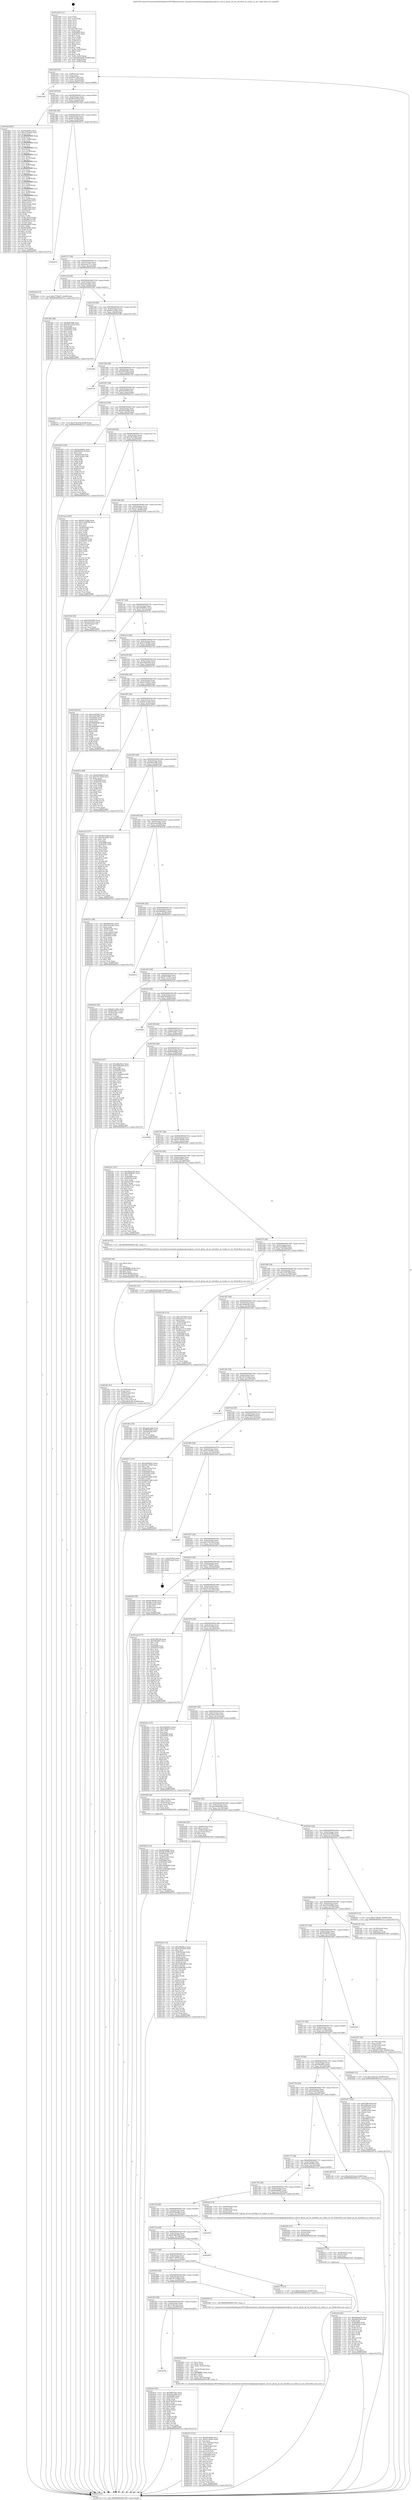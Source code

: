 digraph "0x401250" {
  label = "0x401250 (/mnt/c/Users/mathe/Desktop/tcc/POCII/binaries/extr_linuxdriversnetethernetqlogicqlcnicqlcnic_sriov.h_qlcnic_pf_set_interface_id_create_tx_ctx_Final-ollvm.out::main(0))"
  labelloc = "t"
  node[shape=record]

  Entry [label="",width=0.3,height=0.3,shape=circle,fillcolor=black,style=filled]
  "0x4012bf" [label="{
     0x4012bf [32]\l
     | [instrs]\l
     &nbsp;&nbsp;0x4012bf \<+6\>: mov -0x88(%rbp),%eax\l
     &nbsp;&nbsp;0x4012c5 \<+2\>: mov %eax,%ecx\l
     &nbsp;&nbsp;0x4012c7 \<+6\>: sub $0x84f77e8f,%ecx\l
     &nbsp;&nbsp;0x4012cd \<+6\>: mov %eax,-0x9c(%rbp)\l
     &nbsp;&nbsp;0x4012d3 \<+6\>: mov %ecx,-0xa0(%rbp)\l
     &nbsp;&nbsp;0x4012d9 \<+6\>: je 0000000000401ae8 \<main+0x898\>\l
  }"]
  "0x401ae8" [label="{
     0x401ae8\l
  }", style=dashed]
  "0x4012df" [label="{
     0x4012df [28]\l
     | [instrs]\l
     &nbsp;&nbsp;0x4012df \<+5\>: jmp 00000000004012e4 \<main+0x94\>\l
     &nbsp;&nbsp;0x4012e4 \<+6\>: mov -0x9c(%rbp),%eax\l
     &nbsp;&nbsp;0x4012ea \<+5\>: sub $0x9b519518,%eax\l
     &nbsp;&nbsp;0x4012ef \<+6\>: mov %eax,-0xa4(%rbp)\l
     &nbsp;&nbsp;0x4012f5 \<+6\>: je 00000000004018af \<main+0x65f\>\l
  }"]
  Exit [label="",width=0.3,height=0.3,shape=circle,fillcolor=black,style=filled,peripheries=2]
  "0x4018af" [label="{
     0x4018af [281]\l
     | [instrs]\l
     &nbsp;&nbsp;0x4018af \<+5\>: mov $0x56cfb903,%eax\l
     &nbsp;&nbsp;0x4018b4 \<+5\>: mov $0xc47a0a28,%ecx\l
     &nbsp;&nbsp;0x4018b9 \<+3\>: mov %rsp,%rdx\l
     &nbsp;&nbsp;0x4018bc \<+4\>: add $0xfffffffffffffff0,%rdx\l
     &nbsp;&nbsp;0x4018c0 \<+3\>: mov %rdx,%rsp\l
     &nbsp;&nbsp;0x4018c3 \<+4\>: mov %rdx,-0x80(%rbp)\l
     &nbsp;&nbsp;0x4018c7 \<+3\>: mov %rsp,%rdx\l
     &nbsp;&nbsp;0x4018ca \<+4\>: add $0xfffffffffffffff0,%rdx\l
     &nbsp;&nbsp;0x4018ce \<+3\>: mov %rdx,%rsp\l
     &nbsp;&nbsp;0x4018d1 \<+3\>: mov %rsp,%rsi\l
     &nbsp;&nbsp;0x4018d4 \<+4\>: add $0xfffffffffffffff0,%rsi\l
     &nbsp;&nbsp;0x4018d8 \<+3\>: mov %rsi,%rsp\l
     &nbsp;&nbsp;0x4018db \<+4\>: mov %rsi,-0x78(%rbp)\l
     &nbsp;&nbsp;0x4018df \<+3\>: mov %rsp,%rsi\l
     &nbsp;&nbsp;0x4018e2 \<+4\>: add $0xfffffffffffffff0,%rsi\l
     &nbsp;&nbsp;0x4018e6 \<+3\>: mov %rsi,%rsp\l
     &nbsp;&nbsp;0x4018e9 \<+4\>: mov %rsi,-0x70(%rbp)\l
     &nbsp;&nbsp;0x4018ed \<+3\>: mov %rsp,%rsi\l
     &nbsp;&nbsp;0x4018f0 \<+4\>: add $0xfffffffffffffff0,%rsi\l
     &nbsp;&nbsp;0x4018f4 \<+3\>: mov %rsi,%rsp\l
     &nbsp;&nbsp;0x4018f7 \<+4\>: mov %rsi,-0x68(%rbp)\l
     &nbsp;&nbsp;0x4018fb \<+3\>: mov %rsp,%rsi\l
     &nbsp;&nbsp;0x4018fe \<+4\>: add $0xfffffffffffffff0,%rsi\l
     &nbsp;&nbsp;0x401902 \<+3\>: mov %rsi,%rsp\l
     &nbsp;&nbsp;0x401905 \<+4\>: mov %rsi,-0x60(%rbp)\l
     &nbsp;&nbsp;0x401909 \<+3\>: mov %rsp,%rsi\l
     &nbsp;&nbsp;0x40190c \<+4\>: add $0xfffffffffffffff0,%rsi\l
     &nbsp;&nbsp;0x401910 \<+3\>: mov %rsi,%rsp\l
     &nbsp;&nbsp;0x401913 \<+4\>: mov %rsi,-0x58(%rbp)\l
     &nbsp;&nbsp;0x401917 \<+3\>: mov %rsp,%rsi\l
     &nbsp;&nbsp;0x40191a \<+4\>: add $0xfffffffffffffff0,%rsi\l
     &nbsp;&nbsp;0x40191e \<+3\>: mov %rsi,%rsp\l
     &nbsp;&nbsp;0x401921 \<+4\>: mov %rsi,-0x50(%rbp)\l
     &nbsp;&nbsp;0x401925 \<+3\>: mov %rsp,%rsi\l
     &nbsp;&nbsp;0x401928 \<+4\>: add $0xfffffffffffffff0,%rsi\l
     &nbsp;&nbsp;0x40192c \<+3\>: mov %rsi,%rsp\l
     &nbsp;&nbsp;0x40192f \<+4\>: mov %rsi,-0x48(%rbp)\l
     &nbsp;&nbsp;0x401933 \<+3\>: mov %rsp,%rsi\l
     &nbsp;&nbsp;0x401936 \<+4\>: add $0xfffffffffffffff0,%rsi\l
     &nbsp;&nbsp;0x40193a \<+3\>: mov %rsi,%rsp\l
     &nbsp;&nbsp;0x40193d \<+4\>: mov %rsi,-0x40(%rbp)\l
     &nbsp;&nbsp;0x401941 \<+4\>: mov -0x80(%rbp),%rsi\l
     &nbsp;&nbsp;0x401945 \<+6\>: movl $0x0,(%rsi)\l
     &nbsp;&nbsp;0x40194b \<+6\>: mov -0x8c(%rbp),%edi\l
     &nbsp;&nbsp;0x401951 \<+2\>: mov %edi,(%rdx)\l
     &nbsp;&nbsp;0x401953 \<+4\>: mov -0x78(%rbp),%rsi\l
     &nbsp;&nbsp;0x401957 \<+7\>: mov -0x98(%rbp),%r8\l
     &nbsp;&nbsp;0x40195e \<+3\>: mov %r8,(%rsi)\l
     &nbsp;&nbsp;0x401961 \<+3\>: cmpl $0x2,(%rdx)\l
     &nbsp;&nbsp;0x401964 \<+4\>: setne %r9b\l
     &nbsp;&nbsp;0x401968 \<+4\>: and $0x1,%r9b\l
     &nbsp;&nbsp;0x40196c \<+4\>: mov %r9b,-0x35(%rbp)\l
     &nbsp;&nbsp;0x401970 \<+8\>: mov 0x405068,%r10d\l
     &nbsp;&nbsp;0x401978 \<+8\>: mov 0x405054,%r11d\l
     &nbsp;&nbsp;0x401980 \<+3\>: mov %r10d,%ebx\l
     &nbsp;&nbsp;0x401983 \<+6\>: add $0xf94abf65,%ebx\l
     &nbsp;&nbsp;0x401989 \<+3\>: sub $0x1,%ebx\l
     &nbsp;&nbsp;0x40198c \<+6\>: sub $0xf94abf65,%ebx\l
     &nbsp;&nbsp;0x401992 \<+4\>: imul %ebx,%r10d\l
     &nbsp;&nbsp;0x401996 \<+4\>: and $0x1,%r10d\l
     &nbsp;&nbsp;0x40199a \<+4\>: cmp $0x0,%r10d\l
     &nbsp;&nbsp;0x40199e \<+4\>: sete %r9b\l
     &nbsp;&nbsp;0x4019a2 \<+4\>: cmp $0xa,%r11d\l
     &nbsp;&nbsp;0x4019a6 \<+4\>: setl %r14b\l
     &nbsp;&nbsp;0x4019aa \<+3\>: mov %r9b,%r15b\l
     &nbsp;&nbsp;0x4019ad \<+3\>: and %r14b,%r15b\l
     &nbsp;&nbsp;0x4019b0 \<+3\>: xor %r14b,%r9b\l
     &nbsp;&nbsp;0x4019b3 \<+3\>: or %r9b,%r15b\l
     &nbsp;&nbsp;0x4019b6 \<+4\>: test $0x1,%r15b\l
     &nbsp;&nbsp;0x4019ba \<+3\>: cmovne %ecx,%eax\l
     &nbsp;&nbsp;0x4019bd \<+6\>: mov %eax,-0x88(%rbp)\l
     &nbsp;&nbsp;0x4019c3 \<+5\>: jmp 00000000004027ca \<main+0x157a\>\l
  }"]
  "0x4012fb" [label="{
     0x4012fb [28]\l
     | [instrs]\l
     &nbsp;&nbsp;0x4012fb \<+5\>: jmp 0000000000401300 \<main+0xb0\>\l
     &nbsp;&nbsp;0x401300 \<+6\>: mov -0x9c(%rbp),%eax\l
     &nbsp;&nbsp;0x401306 \<+5\>: sub $0x9b72cf4d,%eax\l
     &nbsp;&nbsp;0x40130b \<+6\>: mov %eax,-0xa8(%rbp)\l
     &nbsp;&nbsp;0x401311 \<+6\>: je 0000000000402675 \<main+0x1425\>\l
  }"]
  "0x40183b" [label="{
     0x40183b\l
  }", style=dashed]
  "0x402675" [label="{
     0x402675\l
  }", style=dashed]
  "0x401317" [label="{
     0x401317 [28]\l
     | [instrs]\l
     &nbsp;&nbsp;0x401317 \<+5\>: jmp 000000000040131c \<main+0xcc\>\l
     &nbsp;&nbsp;0x40131c \<+6\>: mov -0x9c(%rbp),%eax\l
     &nbsp;&nbsp;0x401322 \<+5\>: sub $0xae4e131c,%eax\l
     &nbsp;&nbsp;0x401327 \<+6\>: mov %eax,-0xac(%rbp)\l
     &nbsp;&nbsp;0x40132d \<+6\>: je 000000000040224d \<main+0xffd\>\l
  }"]
  "0x4024e3" [label="{
     0x4024e3 [91]\l
     | [instrs]\l
     &nbsp;&nbsp;0x4024e3 \<+5\>: mov $0xb66f1b0c,%eax\l
     &nbsp;&nbsp;0x4024e8 \<+5\>: mov $0xe5eac06b,%ecx\l
     &nbsp;&nbsp;0x4024ed \<+7\>: mov 0x405068,%edx\l
     &nbsp;&nbsp;0x4024f4 \<+7\>: mov 0x405054,%esi\l
     &nbsp;&nbsp;0x4024fb \<+2\>: mov %edx,%edi\l
     &nbsp;&nbsp;0x4024fd \<+6\>: add $0x474e8105,%edi\l
     &nbsp;&nbsp;0x402503 \<+3\>: sub $0x1,%edi\l
     &nbsp;&nbsp;0x402506 \<+6\>: sub $0x474e8105,%edi\l
     &nbsp;&nbsp;0x40250c \<+3\>: imul %edi,%edx\l
     &nbsp;&nbsp;0x40250f \<+3\>: and $0x1,%edx\l
     &nbsp;&nbsp;0x402512 \<+3\>: cmp $0x0,%edx\l
     &nbsp;&nbsp;0x402515 \<+4\>: sete %r8b\l
     &nbsp;&nbsp;0x402519 \<+3\>: cmp $0xa,%esi\l
     &nbsp;&nbsp;0x40251c \<+4\>: setl %r9b\l
     &nbsp;&nbsp;0x402520 \<+3\>: mov %r8b,%r10b\l
     &nbsp;&nbsp;0x402523 \<+3\>: and %r9b,%r10b\l
     &nbsp;&nbsp;0x402526 \<+3\>: xor %r9b,%r8b\l
     &nbsp;&nbsp;0x402529 \<+3\>: or %r8b,%r10b\l
     &nbsp;&nbsp;0x40252c \<+4\>: test $0x1,%r10b\l
     &nbsp;&nbsp;0x402530 \<+3\>: cmovne %ecx,%eax\l
     &nbsp;&nbsp;0x402533 \<+6\>: mov %eax,-0x88(%rbp)\l
     &nbsp;&nbsp;0x402539 \<+5\>: jmp 00000000004027ca \<main+0x157a\>\l
  }"]
  "0x40224d" [label="{
     0x40224d [15]\l
     | [instrs]\l
     &nbsp;&nbsp;0x40224d \<+10\>: movl $0x2779b2f7,-0x88(%rbp)\l
     &nbsp;&nbsp;0x402257 \<+5\>: jmp 00000000004027ca \<main+0x157a\>\l
  }"]
  "0x401333" [label="{
     0x401333 [28]\l
     | [instrs]\l
     &nbsp;&nbsp;0x401333 \<+5\>: jmp 0000000000401338 \<main+0xe8\>\l
     &nbsp;&nbsp;0x401338 \<+6\>: mov -0x9c(%rbp),%eax\l
     &nbsp;&nbsp;0x40133e \<+5\>: sub $0xaedccdde,%eax\l
     &nbsp;&nbsp;0x401343 \<+6\>: mov %eax,-0xb0(%rbp)\l
     &nbsp;&nbsp;0x401349 \<+6\>: je 0000000000401f62 \<main+0xd12\>\l
  }"]
  "0x402320" [label="{
     0x402320 [92]\l
     | [instrs]\l
     &nbsp;&nbsp;0x402320 \<+5\>: mov $0xcfdeb47b,%ecx\l
     &nbsp;&nbsp;0x402325 \<+5\>: mov $0xb8c0f1ff,%edx\l
     &nbsp;&nbsp;0x40232a \<+3\>: xor %r8d,%r8d\l
     &nbsp;&nbsp;0x40232d \<+8\>: mov 0x405068,%r9d\l
     &nbsp;&nbsp;0x402335 \<+8\>: mov 0x405054,%r10d\l
     &nbsp;&nbsp;0x40233d \<+4\>: sub $0x1,%r8d\l
     &nbsp;&nbsp;0x402341 \<+3\>: mov %r9d,%r11d\l
     &nbsp;&nbsp;0x402344 \<+3\>: add %r8d,%r11d\l
     &nbsp;&nbsp;0x402347 \<+4\>: imul %r11d,%r9d\l
     &nbsp;&nbsp;0x40234b \<+4\>: and $0x1,%r9d\l
     &nbsp;&nbsp;0x40234f \<+4\>: cmp $0x0,%r9d\l
     &nbsp;&nbsp;0x402353 \<+3\>: sete %bl\l
     &nbsp;&nbsp;0x402356 \<+4\>: cmp $0xa,%r10d\l
     &nbsp;&nbsp;0x40235a \<+4\>: setl %r14b\l
     &nbsp;&nbsp;0x40235e \<+3\>: mov %bl,%r15b\l
     &nbsp;&nbsp;0x402361 \<+3\>: and %r14b,%r15b\l
     &nbsp;&nbsp;0x402364 \<+3\>: xor %r14b,%bl\l
     &nbsp;&nbsp;0x402367 \<+3\>: or %bl,%r15b\l
     &nbsp;&nbsp;0x40236a \<+4\>: test $0x1,%r15b\l
     &nbsp;&nbsp;0x40236e \<+3\>: cmovne %edx,%ecx\l
     &nbsp;&nbsp;0x402371 \<+6\>: mov %ecx,-0x88(%rbp)\l
     &nbsp;&nbsp;0x402377 \<+5\>: jmp 00000000004027ca \<main+0x157a\>\l
  }"]
  "0x401f62" [label="{
     0x401f62 [86]\l
     | [instrs]\l
     &nbsp;&nbsp;0x401f62 \<+5\>: mov $0xfb8638f0,%eax\l
     &nbsp;&nbsp;0x401f67 \<+5\>: mov $0x38e1e22d,%ecx\l
     &nbsp;&nbsp;0x401f6c \<+2\>: xor %edx,%edx\l
     &nbsp;&nbsp;0x401f6e \<+7\>: mov 0x405068,%esi\l
     &nbsp;&nbsp;0x401f75 \<+7\>: mov 0x405054,%edi\l
     &nbsp;&nbsp;0x401f7c \<+3\>: sub $0x1,%edx\l
     &nbsp;&nbsp;0x401f7f \<+3\>: mov %esi,%r8d\l
     &nbsp;&nbsp;0x401f82 \<+3\>: add %edx,%r8d\l
     &nbsp;&nbsp;0x401f85 \<+4\>: imul %r8d,%esi\l
     &nbsp;&nbsp;0x401f89 \<+3\>: and $0x1,%esi\l
     &nbsp;&nbsp;0x401f8c \<+3\>: cmp $0x0,%esi\l
     &nbsp;&nbsp;0x401f8f \<+4\>: sete %r9b\l
     &nbsp;&nbsp;0x401f93 \<+3\>: cmp $0xa,%edi\l
     &nbsp;&nbsp;0x401f96 \<+4\>: setl %r10b\l
     &nbsp;&nbsp;0x401f9a \<+3\>: mov %r9b,%r11b\l
     &nbsp;&nbsp;0x401f9d \<+3\>: and %r10b,%r11b\l
     &nbsp;&nbsp;0x401fa0 \<+3\>: xor %r10b,%r9b\l
     &nbsp;&nbsp;0x401fa3 \<+3\>: or %r9b,%r11b\l
     &nbsp;&nbsp;0x401fa6 \<+4\>: test $0x1,%r11b\l
     &nbsp;&nbsp;0x401faa \<+3\>: cmovne %ecx,%eax\l
     &nbsp;&nbsp;0x401fad \<+6\>: mov %eax,-0x88(%rbp)\l
     &nbsp;&nbsp;0x401fb3 \<+5\>: jmp 00000000004027ca \<main+0x157a\>\l
  }"]
  "0x40134f" [label="{
     0x40134f [28]\l
     | [instrs]\l
     &nbsp;&nbsp;0x40134f \<+5\>: jmp 0000000000401354 \<main+0x104\>\l
     &nbsp;&nbsp;0x401354 \<+6\>: mov -0x9c(%rbp),%eax\l
     &nbsp;&nbsp;0x40135a \<+5\>: sub $0xb41a195a,%eax\l
     &nbsp;&nbsp;0x40135f \<+6\>: mov %eax,-0xb4(%rbp)\l
     &nbsp;&nbsp;0x401365 \<+6\>: je 000000000040238b \<main+0x113b\>\l
  }"]
  "0x402311" [label="{
     0x402311 [15]\l
     | [instrs]\l
     &nbsp;&nbsp;0x402311 \<+4\>: mov -0x48(%rbp),%rax\l
     &nbsp;&nbsp;0x402315 \<+3\>: mov (%rax),%rax\l
     &nbsp;&nbsp;0x402318 \<+3\>: mov %rax,%rdi\l
     &nbsp;&nbsp;0x40231b \<+5\>: call 0000000000401030 \<free@plt\>\l
     | [calls]\l
     &nbsp;&nbsp;0x401030 \{1\} (unknown)\l
  }"]
  "0x40238b" [label="{
     0x40238b\l
  }", style=dashed]
  "0x40136b" [label="{
     0x40136b [28]\l
     | [instrs]\l
     &nbsp;&nbsp;0x40136b \<+5\>: jmp 0000000000401370 \<main+0x120\>\l
     &nbsp;&nbsp;0x401370 \<+6\>: mov -0x9c(%rbp),%eax\l
     &nbsp;&nbsp;0x401376 \<+5\>: sub $0xb66f1b0c,%eax\l
     &nbsp;&nbsp;0x40137b \<+6\>: mov %eax,-0xb8(%rbp)\l
     &nbsp;&nbsp;0x401381 \<+6\>: je 00000000004027b5 \<main+0x1565\>\l
  }"]
  "0x402302" [label="{
     0x402302 [15]\l
     | [instrs]\l
     &nbsp;&nbsp;0x402302 \<+4\>: mov -0x60(%rbp),%rax\l
     &nbsp;&nbsp;0x402306 \<+3\>: mov (%rax),%rax\l
     &nbsp;&nbsp;0x402309 \<+3\>: mov %rax,%rdi\l
     &nbsp;&nbsp;0x40230c \<+5\>: call 0000000000401030 \<free@plt\>\l
     | [calls]\l
     &nbsp;&nbsp;0x401030 \{1\} (unknown)\l
  }"]
  "0x4027b5" [label="{
     0x4027b5\l
  }", style=dashed]
  "0x401387" [label="{
     0x401387 [28]\l
     | [instrs]\l
     &nbsp;&nbsp;0x401387 \<+5\>: jmp 000000000040138c \<main+0x13c\>\l
     &nbsp;&nbsp;0x40138c \<+6\>: mov -0x9c(%rbp),%eax\l
     &nbsp;&nbsp;0x401392 \<+5\>: sub $0xb8c0f1ff,%eax\l
     &nbsp;&nbsp;0x401397 \<+6\>: mov %eax,-0xbc(%rbp)\l
     &nbsp;&nbsp;0x40139d \<+6\>: je 000000000040237c \<main+0x112c\>\l
  }"]
  "0x402101" [label="{
     0x402101 [112]\l
     | [instrs]\l
     &nbsp;&nbsp;0x402101 \<+5\>: mov $0xf345fda8,%ecx\l
     &nbsp;&nbsp;0x402106 \<+5\>: mov $0x67c3f445,%edx\l
     &nbsp;&nbsp;0x40210b \<+2\>: xor %esi,%esi\l
     &nbsp;&nbsp;0x40210d \<+6\>: mov -0x170(%rbp),%edi\l
     &nbsp;&nbsp;0x402113 \<+3\>: imul %eax,%edi\l
     &nbsp;&nbsp;0x402116 \<+4\>: mov -0x48(%rbp),%r8\l
     &nbsp;&nbsp;0x40211a \<+3\>: mov (%r8),%r8\l
     &nbsp;&nbsp;0x40211d \<+4\>: mov -0x40(%rbp),%r9\l
     &nbsp;&nbsp;0x402121 \<+3\>: movslq (%r9),%r9\l
     &nbsp;&nbsp;0x402124 \<+4\>: mov %edi,(%r8,%r9,4)\l
     &nbsp;&nbsp;0x402128 \<+7\>: mov 0x405068,%eax\l
     &nbsp;&nbsp;0x40212f \<+7\>: mov 0x405054,%edi\l
     &nbsp;&nbsp;0x402136 \<+3\>: sub $0x1,%esi\l
     &nbsp;&nbsp;0x402139 \<+3\>: mov %eax,%r10d\l
     &nbsp;&nbsp;0x40213c \<+3\>: add %esi,%r10d\l
     &nbsp;&nbsp;0x40213f \<+4\>: imul %r10d,%eax\l
     &nbsp;&nbsp;0x402143 \<+3\>: and $0x1,%eax\l
     &nbsp;&nbsp;0x402146 \<+3\>: cmp $0x0,%eax\l
     &nbsp;&nbsp;0x402149 \<+4\>: sete %r11b\l
     &nbsp;&nbsp;0x40214d \<+3\>: cmp $0xa,%edi\l
     &nbsp;&nbsp;0x402150 \<+3\>: setl %bl\l
     &nbsp;&nbsp;0x402153 \<+3\>: mov %r11b,%r14b\l
     &nbsp;&nbsp;0x402156 \<+3\>: and %bl,%r14b\l
     &nbsp;&nbsp;0x402159 \<+3\>: xor %bl,%r11b\l
     &nbsp;&nbsp;0x40215c \<+3\>: or %r11b,%r14b\l
     &nbsp;&nbsp;0x40215f \<+4\>: test $0x1,%r14b\l
     &nbsp;&nbsp;0x402163 \<+3\>: cmovne %edx,%ecx\l
     &nbsp;&nbsp;0x402166 \<+6\>: mov %ecx,-0x88(%rbp)\l
     &nbsp;&nbsp;0x40216c \<+5\>: jmp 00000000004027ca \<main+0x157a\>\l
  }"]
  "0x40237c" [label="{
     0x40237c [15]\l
     | [instrs]\l
     &nbsp;&nbsp;0x40237c \<+10\>: movl $0x372cd76f,-0x88(%rbp)\l
     &nbsp;&nbsp;0x402386 \<+5\>: jmp 00000000004027ca \<main+0x157a\>\l
  }"]
  "0x4013a3" [label="{
     0x4013a3 [28]\l
     | [instrs]\l
     &nbsp;&nbsp;0x4013a3 \<+5\>: jmp 00000000004013a8 \<main+0x158\>\l
     &nbsp;&nbsp;0x4013a8 \<+6\>: mov -0x9c(%rbp),%eax\l
     &nbsp;&nbsp;0x4013ae \<+5\>: sub $0xb9e52d48,%eax\l
     &nbsp;&nbsp;0x4013b3 \<+6\>: mov %eax,-0xc0(%rbp)\l
     &nbsp;&nbsp;0x4013b9 \<+6\>: je 0000000000401845 \<main+0x5f5\>\l
  }"]
  "0x4020d5" [label="{
     0x4020d5 [44]\l
     | [instrs]\l
     &nbsp;&nbsp;0x4020d5 \<+2\>: xor %ecx,%ecx\l
     &nbsp;&nbsp;0x4020d7 \<+5\>: mov $0x2,%edx\l
     &nbsp;&nbsp;0x4020dc \<+6\>: mov %edx,-0x16c(%rbp)\l
     &nbsp;&nbsp;0x4020e2 \<+1\>: cltd\l
     &nbsp;&nbsp;0x4020e3 \<+6\>: mov -0x16c(%rbp),%esi\l
     &nbsp;&nbsp;0x4020e9 \<+2\>: idiv %esi\l
     &nbsp;&nbsp;0x4020eb \<+6\>: imul $0xfffffffe,%edx,%edx\l
     &nbsp;&nbsp;0x4020f1 \<+3\>: sub $0x1,%ecx\l
     &nbsp;&nbsp;0x4020f4 \<+2\>: sub %ecx,%edx\l
     &nbsp;&nbsp;0x4020f6 \<+6\>: mov %edx,-0x170(%rbp)\l
     &nbsp;&nbsp;0x4020fc \<+5\>: call 0000000000401160 \<next_i\>\l
     | [calls]\l
     &nbsp;&nbsp;0x401160 \{1\} (/mnt/c/Users/mathe/Desktop/tcc/POCII/binaries/extr_linuxdriversnetethernetqlogicqlcnicqlcnic_sriov.h_qlcnic_pf_set_interface_id_create_tx_ctx_Final-ollvm.out::next_i)\l
  }"]
  "0x401845" [label="{
     0x401845 [106]\l
     | [instrs]\l
     &nbsp;&nbsp;0x401845 \<+5\>: mov $0x56cfb903,%eax\l
     &nbsp;&nbsp;0x40184a \<+5\>: mov $0x9b519518,%ecx\l
     &nbsp;&nbsp;0x40184f \<+2\>: mov $0x1,%dl\l
     &nbsp;&nbsp;0x401851 \<+7\>: mov -0x82(%rbp),%sil\l
     &nbsp;&nbsp;0x401858 \<+7\>: mov -0x81(%rbp),%dil\l
     &nbsp;&nbsp;0x40185f \<+3\>: mov %sil,%r8b\l
     &nbsp;&nbsp;0x401862 \<+4\>: xor $0xff,%r8b\l
     &nbsp;&nbsp;0x401866 \<+3\>: mov %dil,%r9b\l
     &nbsp;&nbsp;0x401869 \<+4\>: xor $0xff,%r9b\l
     &nbsp;&nbsp;0x40186d \<+3\>: xor $0x1,%dl\l
     &nbsp;&nbsp;0x401870 \<+3\>: mov %r8b,%r10b\l
     &nbsp;&nbsp;0x401873 \<+4\>: and $0xff,%r10b\l
     &nbsp;&nbsp;0x401877 \<+3\>: and %dl,%sil\l
     &nbsp;&nbsp;0x40187a \<+3\>: mov %r9b,%r11b\l
     &nbsp;&nbsp;0x40187d \<+4\>: and $0xff,%r11b\l
     &nbsp;&nbsp;0x401881 \<+3\>: and %dl,%dil\l
     &nbsp;&nbsp;0x401884 \<+3\>: or %sil,%r10b\l
     &nbsp;&nbsp;0x401887 \<+3\>: or %dil,%r11b\l
     &nbsp;&nbsp;0x40188a \<+3\>: xor %r11b,%r10b\l
     &nbsp;&nbsp;0x40188d \<+3\>: or %r9b,%r8b\l
     &nbsp;&nbsp;0x401890 \<+4\>: xor $0xff,%r8b\l
     &nbsp;&nbsp;0x401894 \<+3\>: or $0x1,%dl\l
     &nbsp;&nbsp;0x401897 \<+3\>: and %dl,%r8b\l
     &nbsp;&nbsp;0x40189a \<+3\>: or %r8b,%r10b\l
     &nbsp;&nbsp;0x40189d \<+4\>: test $0x1,%r10b\l
     &nbsp;&nbsp;0x4018a1 \<+3\>: cmovne %ecx,%eax\l
     &nbsp;&nbsp;0x4018a4 \<+6\>: mov %eax,-0x88(%rbp)\l
     &nbsp;&nbsp;0x4018aa \<+5\>: jmp 00000000004027ca \<main+0x157a\>\l
  }"]
  "0x4013bf" [label="{
     0x4013bf [28]\l
     | [instrs]\l
     &nbsp;&nbsp;0x4013bf \<+5\>: jmp 00000000004013c4 \<main+0x174\>\l
     &nbsp;&nbsp;0x4013c4 \<+6\>: mov -0x9c(%rbp),%eax\l
     &nbsp;&nbsp;0x4013ca \<+5\>: sub $0xc0b7afdb,%eax\l
     &nbsp;&nbsp;0x4013cf \<+6\>: mov %eax,-0xc4(%rbp)\l
     &nbsp;&nbsp;0x4013d5 \<+6\>: je 0000000000401eae \<main+0xc5e\>\l
  }"]
  "0x4027ca" [label="{
     0x4027ca [5]\l
     | [instrs]\l
     &nbsp;&nbsp;0x4027ca \<+5\>: jmp 00000000004012bf \<main+0x6f\>\l
  }"]
  "0x401250" [label="{
     0x401250 [111]\l
     | [instrs]\l
     &nbsp;&nbsp;0x401250 \<+1\>: push %rbp\l
     &nbsp;&nbsp;0x401251 \<+3\>: mov %rsp,%rbp\l
     &nbsp;&nbsp;0x401254 \<+2\>: push %r15\l
     &nbsp;&nbsp;0x401256 \<+2\>: push %r14\l
     &nbsp;&nbsp;0x401258 \<+2\>: push %r13\l
     &nbsp;&nbsp;0x40125a \<+2\>: push %r12\l
     &nbsp;&nbsp;0x40125c \<+1\>: push %rbx\l
     &nbsp;&nbsp;0x40125d \<+7\>: sub $0x168,%rsp\l
     &nbsp;&nbsp;0x401264 \<+2\>: xor %eax,%eax\l
     &nbsp;&nbsp;0x401266 \<+7\>: mov 0x405068,%ecx\l
     &nbsp;&nbsp;0x40126d \<+7\>: mov 0x405054,%edx\l
     &nbsp;&nbsp;0x401274 \<+3\>: sub $0x1,%eax\l
     &nbsp;&nbsp;0x401277 \<+3\>: mov %ecx,%r8d\l
     &nbsp;&nbsp;0x40127a \<+3\>: add %eax,%r8d\l
     &nbsp;&nbsp;0x40127d \<+4\>: imul %r8d,%ecx\l
     &nbsp;&nbsp;0x401281 \<+3\>: and $0x1,%ecx\l
     &nbsp;&nbsp;0x401284 \<+3\>: cmp $0x0,%ecx\l
     &nbsp;&nbsp;0x401287 \<+4\>: sete %r9b\l
     &nbsp;&nbsp;0x40128b \<+4\>: and $0x1,%r9b\l
     &nbsp;&nbsp;0x40128f \<+7\>: mov %r9b,-0x82(%rbp)\l
     &nbsp;&nbsp;0x401296 \<+3\>: cmp $0xa,%edx\l
     &nbsp;&nbsp;0x401299 \<+4\>: setl %r9b\l
     &nbsp;&nbsp;0x40129d \<+4\>: and $0x1,%r9b\l
     &nbsp;&nbsp;0x4012a1 \<+7\>: mov %r9b,-0x81(%rbp)\l
     &nbsp;&nbsp;0x4012a8 \<+10\>: movl $0xb9e52d48,-0x88(%rbp)\l
     &nbsp;&nbsp;0x4012b2 \<+6\>: mov %edi,-0x8c(%rbp)\l
     &nbsp;&nbsp;0x4012b8 \<+7\>: mov %rsi,-0x98(%rbp)\l
  }"]
  "0x40181f" [label="{
     0x40181f [28]\l
     | [instrs]\l
     &nbsp;&nbsp;0x40181f \<+5\>: jmp 0000000000401824 \<main+0x5d4\>\l
     &nbsp;&nbsp;0x401824 \<+6\>: mov -0x9c(%rbp),%eax\l
     &nbsp;&nbsp;0x40182a \<+5\>: sub $0x7ce61ea3,%eax\l
     &nbsp;&nbsp;0x40182f \<+6\>: mov %eax,-0x164(%rbp)\l
     &nbsp;&nbsp;0x401835 \<+6\>: je 00000000004024e3 \<main+0x1293\>\l
  }"]
  "0x4020d0" [label="{
     0x4020d0 [5]\l
     | [instrs]\l
     &nbsp;&nbsp;0x4020d0 \<+5\>: call 0000000000401160 \<next_i\>\l
     | [calls]\l
     &nbsp;&nbsp;0x401160 \{1\} (/mnt/c/Users/mathe/Desktop/tcc/POCII/binaries/extr_linuxdriversnetethernetqlogicqlcnicqlcnic_sriov.h_qlcnic_pf_set_interface_id_create_tx_ctx_Final-ollvm.out::next_i)\l
  }"]
  "0x401eae" [label="{
     0x401eae [165]\l
     | [instrs]\l
     &nbsp;&nbsp;0x401eae \<+5\>: mov $0x9b72cf4d,%eax\l
     &nbsp;&nbsp;0x401eb3 \<+5\>: mov $0x12a3959d,%ecx\l
     &nbsp;&nbsp;0x401eb8 \<+2\>: mov $0x1,%dl\l
     &nbsp;&nbsp;0x401eba \<+2\>: xor %esi,%esi\l
     &nbsp;&nbsp;0x401ebc \<+4\>: mov -0x58(%rbp),%rdi\l
     &nbsp;&nbsp;0x401ec0 \<+3\>: mov (%rdi),%r8d\l
     &nbsp;&nbsp;0x401ec3 \<+3\>: mov %esi,%r9d\l
     &nbsp;&nbsp;0x401ec6 \<+4\>: sub $0x1,%r9d\l
     &nbsp;&nbsp;0x401eca \<+3\>: sub %r9d,%r8d\l
     &nbsp;&nbsp;0x401ecd \<+4\>: mov -0x58(%rbp),%rdi\l
     &nbsp;&nbsp;0x401ed1 \<+3\>: mov %r8d,(%rdi)\l
     &nbsp;&nbsp;0x401ed4 \<+8\>: mov 0x405068,%r8d\l
     &nbsp;&nbsp;0x401edc \<+8\>: mov 0x405054,%r9d\l
     &nbsp;&nbsp;0x401ee4 \<+3\>: sub $0x1,%esi\l
     &nbsp;&nbsp;0x401ee7 \<+3\>: mov %r8d,%r10d\l
     &nbsp;&nbsp;0x401eea \<+3\>: add %esi,%r10d\l
     &nbsp;&nbsp;0x401eed \<+4\>: imul %r10d,%r8d\l
     &nbsp;&nbsp;0x401ef1 \<+4\>: and $0x1,%r8d\l
     &nbsp;&nbsp;0x401ef5 \<+4\>: cmp $0x0,%r8d\l
     &nbsp;&nbsp;0x401ef9 \<+4\>: sete %r11b\l
     &nbsp;&nbsp;0x401efd \<+4\>: cmp $0xa,%r9d\l
     &nbsp;&nbsp;0x401f01 \<+3\>: setl %bl\l
     &nbsp;&nbsp;0x401f04 \<+3\>: mov %r11b,%r14b\l
     &nbsp;&nbsp;0x401f07 \<+4\>: xor $0xff,%r14b\l
     &nbsp;&nbsp;0x401f0b \<+3\>: mov %bl,%r15b\l
     &nbsp;&nbsp;0x401f0e \<+4\>: xor $0xff,%r15b\l
     &nbsp;&nbsp;0x401f12 \<+3\>: xor $0x0,%dl\l
     &nbsp;&nbsp;0x401f15 \<+3\>: mov %r14b,%r12b\l
     &nbsp;&nbsp;0x401f18 \<+4\>: and $0x0,%r12b\l
     &nbsp;&nbsp;0x401f1c \<+3\>: and %dl,%r11b\l
     &nbsp;&nbsp;0x401f1f \<+3\>: mov %r15b,%r13b\l
     &nbsp;&nbsp;0x401f22 \<+4\>: and $0x0,%r13b\l
     &nbsp;&nbsp;0x401f26 \<+2\>: and %dl,%bl\l
     &nbsp;&nbsp;0x401f28 \<+3\>: or %r11b,%r12b\l
     &nbsp;&nbsp;0x401f2b \<+3\>: or %bl,%r13b\l
     &nbsp;&nbsp;0x401f2e \<+3\>: xor %r13b,%r12b\l
     &nbsp;&nbsp;0x401f31 \<+3\>: or %r15b,%r14b\l
     &nbsp;&nbsp;0x401f34 \<+4\>: xor $0xff,%r14b\l
     &nbsp;&nbsp;0x401f38 \<+3\>: or $0x0,%dl\l
     &nbsp;&nbsp;0x401f3b \<+3\>: and %dl,%r14b\l
     &nbsp;&nbsp;0x401f3e \<+3\>: or %r14b,%r12b\l
     &nbsp;&nbsp;0x401f41 \<+4\>: test $0x1,%r12b\l
     &nbsp;&nbsp;0x401f45 \<+3\>: cmovne %ecx,%eax\l
     &nbsp;&nbsp;0x401f48 \<+6\>: mov %eax,-0x88(%rbp)\l
     &nbsp;&nbsp;0x401f4e \<+5\>: jmp 00000000004027ca \<main+0x157a\>\l
  }"]
  "0x4013db" [label="{
     0x4013db [28]\l
     | [instrs]\l
     &nbsp;&nbsp;0x4013db \<+5\>: jmp 00000000004013e0 \<main+0x190\>\l
     &nbsp;&nbsp;0x4013e0 \<+6\>: mov -0x9c(%rbp),%eax\l
     &nbsp;&nbsp;0x4013e6 \<+5\>: sub $0xc47a0a28,%eax\l
     &nbsp;&nbsp;0x4013eb \<+6\>: mov %eax,-0xc8(%rbp)\l
     &nbsp;&nbsp;0x4013f1 \<+6\>: je 00000000004019c8 \<main+0x778\>\l
  }"]
  "0x401803" [label="{
     0x401803 [28]\l
     | [instrs]\l
     &nbsp;&nbsp;0x401803 \<+5\>: jmp 0000000000401808 \<main+0x5b8\>\l
     &nbsp;&nbsp;0x401808 \<+6\>: mov -0x9c(%rbp),%eax\l
     &nbsp;&nbsp;0x40180e \<+5\>: sub $0x79c7c62b,%eax\l
     &nbsp;&nbsp;0x401813 \<+6\>: mov %eax,-0x160(%rbp)\l
     &nbsp;&nbsp;0x401819 \<+6\>: je 00000000004020d0 \<main+0xe80\>\l
  }"]
  "0x4019c8" [label="{
     0x4019c8 [30]\l
     | [instrs]\l
     &nbsp;&nbsp;0x4019c8 \<+5\>: mov $0x5205e90b,%eax\l
     &nbsp;&nbsp;0x4019cd \<+5\>: mov $0x21810dac,%ecx\l
     &nbsp;&nbsp;0x4019d2 \<+3\>: mov -0x35(%rbp),%dl\l
     &nbsp;&nbsp;0x4019d5 \<+3\>: test $0x1,%dl\l
     &nbsp;&nbsp;0x4019d8 \<+3\>: cmovne %ecx,%eax\l
     &nbsp;&nbsp;0x4019db \<+6\>: mov %eax,-0x88(%rbp)\l
     &nbsp;&nbsp;0x4019e1 \<+5\>: jmp 00000000004027ca \<main+0x157a\>\l
  }"]
  "0x4013f7" [label="{
     0x4013f7 [28]\l
     | [instrs]\l
     &nbsp;&nbsp;0x4013f7 \<+5\>: jmp 00000000004013fc \<main+0x1ac\>\l
     &nbsp;&nbsp;0x4013fc \<+6\>: mov -0x9c(%rbp),%eax\l
     &nbsp;&nbsp;0x401402 \<+5\>: sub $0xc646db5c,%eax\l
     &nbsp;&nbsp;0x401407 \<+6\>: mov %eax,-0xcc(%rbp)\l
     &nbsp;&nbsp;0x40140d \<+6\>: je 000000000040279c \<main+0x154c\>\l
  }"]
  "0x402171" [label="{
     0x402171 [15]\l
     | [instrs]\l
     &nbsp;&nbsp;0x402171 \<+10\>: movl $0xd15542c3,-0x88(%rbp)\l
     &nbsp;&nbsp;0x40217b \<+5\>: jmp 00000000004027ca \<main+0x157a\>\l
  }"]
  "0x40279c" [label="{
     0x40279c\l
  }", style=dashed]
  "0x401413" [label="{
     0x401413 [28]\l
     | [instrs]\l
     &nbsp;&nbsp;0x401413 \<+5\>: jmp 0000000000401418 \<main+0x1c8\>\l
     &nbsp;&nbsp;0x401418 \<+6\>: mov -0x9c(%rbp),%eax\l
     &nbsp;&nbsp;0x40141e \<+5\>: sub $0xca18188c,%eax\l
     &nbsp;&nbsp;0x401423 \<+6\>: mov %eax,-0xd0(%rbp)\l
     &nbsp;&nbsp;0x401429 \<+6\>: je 0000000000402732 \<main+0x14e2\>\l
  }"]
  "0x4017e7" [label="{
     0x4017e7 [28]\l
     | [instrs]\l
     &nbsp;&nbsp;0x4017e7 \<+5\>: jmp 00000000004017ec \<main+0x59c\>\l
     &nbsp;&nbsp;0x4017ec \<+6\>: mov -0x9c(%rbp),%eax\l
     &nbsp;&nbsp;0x4017f2 \<+5\>: sub $0x67c3f445,%eax\l
     &nbsp;&nbsp;0x4017f7 \<+6\>: mov %eax,-0x15c(%rbp)\l
     &nbsp;&nbsp;0x4017fd \<+6\>: je 0000000000402171 \<main+0xf21\>\l
  }"]
  "0x402732" [label="{
     0x402732\l
  }", style=dashed]
  "0x40142f" [label="{
     0x40142f [28]\l
     | [instrs]\l
     &nbsp;&nbsp;0x40142f \<+5\>: jmp 0000000000401434 \<main+0x1e4\>\l
     &nbsp;&nbsp;0x401434 \<+6\>: mov -0x9c(%rbp),%eax\l
     &nbsp;&nbsp;0x40143a \<+5\>: sub $0xcfdeb47b,%eax\l
     &nbsp;&nbsp;0x40143f \<+6\>: mov %eax,-0xd4(%rbp)\l
     &nbsp;&nbsp;0x401445 \<+6\>: je 000000000040275c \<main+0x150c\>\l
  }"]
  "0x402650" [label="{
     0x402650\l
  }", style=dashed]
  "0x40275c" [label="{
     0x40275c\l
  }", style=dashed]
  "0x40144b" [label="{
     0x40144b [28]\l
     | [instrs]\l
     &nbsp;&nbsp;0x40144b \<+5\>: jmp 0000000000401450 \<main+0x200\>\l
     &nbsp;&nbsp;0x401450 \<+6\>: mov -0x9c(%rbp),%eax\l
     &nbsp;&nbsp;0x401456 \<+5\>: sub $0xd15542c3,%eax\l
     &nbsp;&nbsp;0x40145b \<+6\>: mov %eax,-0xd8(%rbp)\l
     &nbsp;&nbsp;0x401461 \<+6\>: je 0000000000402180 \<main+0xf30\>\l
  }"]
  "0x4017cb" [label="{
     0x4017cb [28]\l
     | [instrs]\l
     &nbsp;&nbsp;0x4017cb \<+5\>: jmp 00000000004017d0 \<main+0x580\>\l
     &nbsp;&nbsp;0x4017d0 \<+6\>: mov -0x9c(%rbp),%eax\l
     &nbsp;&nbsp;0x4017d6 \<+5\>: sub $0x679f0198,%eax\l
     &nbsp;&nbsp;0x4017db \<+6\>: mov %eax,-0x158(%rbp)\l
     &nbsp;&nbsp;0x4017e1 \<+6\>: je 0000000000402650 \<main+0x1400\>\l
  }"]
  "0x402180" [label="{
     0x402180 [91]\l
     | [instrs]\l
     &nbsp;&nbsp;0x402180 \<+5\>: mov $0xca18188c,%eax\l
     &nbsp;&nbsp;0x402185 \<+5\>: mov $0x13f47486,%ecx\l
     &nbsp;&nbsp;0x40218a \<+7\>: mov 0x405068,%edx\l
     &nbsp;&nbsp;0x402191 \<+7\>: mov 0x405054,%esi\l
     &nbsp;&nbsp;0x402198 \<+2\>: mov %edx,%edi\l
     &nbsp;&nbsp;0x40219a \<+6\>: add $0x48db8a96,%edi\l
     &nbsp;&nbsp;0x4021a0 \<+3\>: sub $0x1,%edi\l
     &nbsp;&nbsp;0x4021a3 \<+6\>: sub $0x48db8a96,%edi\l
     &nbsp;&nbsp;0x4021a9 \<+3\>: imul %edi,%edx\l
     &nbsp;&nbsp;0x4021ac \<+3\>: and $0x1,%edx\l
     &nbsp;&nbsp;0x4021af \<+3\>: cmp $0x0,%edx\l
     &nbsp;&nbsp;0x4021b2 \<+4\>: sete %r8b\l
     &nbsp;&nbsp;0x4021b6 \<+3\>: cmp $0xa,%esi\l
     &nbsp;&nbsp;0x4021b9 \<+4\>: setl %r9b\l
     &nbsp;&nbsp;0x4021bd \<+3\>: mov %r8b,%r10b\l
     &nbsp;&nbsp;0x4021c0 \<+3\>: and %r9b,%r10b\l
     &nbsp;&nbsp;0x4021c3 \<+3\>: xor %r9b,%r8b\l
     &nbsp;&nbsp;0x4021c6 \<+3\>: or %r8b,%r10b\l
     &nbsp;&nbsp;0x4021c9 \<+4\>: test $0x1,%r10b\l
     &nbsp;&nbsp;0x4021cd \<+3\>: cmovne %ecx,%eax\l
     &nbsp;&nbsp;0x4021d0 \<+6\>: mov %eax,-0x88(%rbp)\l
     &nbsp;&nbsp;0x4021d6 \<+5\>: jmp 00000000004027ca \<main+0x157a\>\l
  }"]
  "0x401467" [label="{
     0x401467 [28]\l
     | [instrs]\l
     &nbsp;&nbsp;0x401467 \<+5\>: jmp 000000000040146c \<main+0x21c\>\l
     &nbsp;&nbsp;0x40146c \<+6\>: mov -0x9c(%rbp),%eax\l
     &nbsp;&nbsp;0x401472 \<+5\>: sub $0xd8c1ca40,%eax\l
     &nbsp;&nbsp;0x401477 \<+6\>: mov %eax,-0xdc(%rbp)\l
     &nbsp;&nbsp;0x40147d \<+6\>: je 000000000040207a \<main+0xe2a\>\l
  }"]
  "0x4025f5" [label="{
     0x4025f5\l
  }", style=dashed]
  "0x40207a" [label="{
     0x40207a [86]\l
     | [instrs]\l
     &nbsp;&nbsp;0x40207a \<+5\>: mov $0xf345fda8,%eax\l
     &nbsp;&nbsp;0x40207f \<+5\>: mov $0x79c7c62b,%ecx\l
     &nbsp;&nbsp;0x402084 \<+2\>: xor %edx,%edx\l
     &nbsp;&nbsp;0x402086 \<+7\>: mov 0x405068,%esi\l
     &nbsp;&nbsp;0x40208d \<+7\>: mov 0x405054,%edi\l
     &nbsp;&nbsp;0x402094 \<+3\>: sub $0x1,%edx\l
     &nbsp;&nbsp;0x402097 \<+3\>: mov %esi,%r8d\l
     &nbsp;&nbsp;0x40209a \<+3\>: add %edx,%r8d\l
     &nbsp;&nbsp;0x40209d \<+4\>: imul %r8d,%esi\l
     &nbsp;&nbsp;0x4020a1 \<+3\>: and $0x1,%esi\l
     &nbsp;&nbsp;0x4020a4 \<+3\>: cmp $0x0,%esi\l
     &nbsp;&nbsp;0x4020a7 \<+4\>: sete %r9b\l
     &nbsp;&nbsp;0x4020ab \<+3\>: cmp $0xa,%edi\l
     &nbsp;&nbsp;0x4020ae \<+4\>: setl %r10b\l
     &nbsp;&nbsp;0x4020b2 \<+3\>: mov %r9b,%r11b\l
     &nbsp;&nbsp;0x4020b5 \<+3\>: and %r10b,%r11b\l
     &nbsp;&nbsp;0x4020b8 \<+3\>: xor %r10b,%r9b\l
     &nbsp;&nbsp;0x4020bb \<+3\>: or %r9b,%r11b\l
     &nbsp;&nbsp;0x4020be \<+4\>: test $0x1,%r11b\l
     &nbsp;&nbsp;0x4020c2 \<+3\>: cmovne %ecx,%eax\l
     &nbsp;&nbsp;0x4020c5 \<+6\>: mov %eax,-0x88(%rbp)\l
     &nbsp;&nbsp;0x4020cb \<+5\>: jmp 00000000004027ca \<main+0x157a\>\l
  }"]
  "0x401483" [label="{
     0x401483 [28]\l
     | [instrs]\l
     &nbsp;&nbsp;0x401483 \<+5\>: jmp 0000000000401488 \<main+0x238\>\l
     &nbsp;&nbsp;0x401488 \<+6\>: mov -0x9c(%rbp),%eax\l
     &nbsp;&nbsp;0x40148e \<+5\>: sub $0xe48c5c86,%eax\l
     &nbsp;&nbsp;0x401493 \<+6\>: mov %eax,-0xe0(%rbp)\l
     &nbsp;&nbsp;0x401499 \<+6\>: je 0000000000401e25 \<main+0xbd5\>\l
  }"]
  "0x4017af" [label="{
     0x4017af [28]\l
     | [instrs]\l
     &nbsp;&nbsp;0x4017af \<+5\>: jmp 00000000004017b4 \<main+0x564\>\l
     &nbsp;&nbsp;0x4017b4 \<+6\>: mov -0x9c(%rbp),%eax\l
     &nbsp;&nbsp;0x4017ba \<+5\>: sub $0x6594ea8a,%eax\l
     &nbsp;&nbsp;0x4017bf \<+6\>: mov %eax,-0x154(%rbp)\l
     &nbsp;&nbsp;0x4017c5 \<+6\>: je 00000000004025f5 \<main+0x13a5\>\l
  }"]
  "0x401e25" [label="{
     0x401e25 [137]\l
     | [instrs]\l
     &nbsp;&nbsp;0x401e25 \<+5\>: mov $0x9b72cf4d,%eax\l
     &nbsp;&nbsp;0x401e2a \<+5\>: mov $0xc0b7afdb,%ecx\l
     &nbsp;&nbsp;0x401e2f \<+2\>: mov $0x1,%dl\l
     &nbsp;&nbsp;0x401e31 \<+2\>: xor %esi,%esi\l
     &nbsp;&nbsp;0x401e33 \<+7\>: mov 0x405068,%edi\l
     &nbsp;&nbsp;0x401e3a \<+8\>: mov 0x405054,%r8d\l
     &nbsp;&nbsp;0x401e42 \<+3\>: sub $0x1,%esi\l
     &nbsp;&nbsp;0x401e45 \<+3\>: mov %edi,%r9d\l
     &nbsp;&nbsp;0x401e48 \<+3\>: add %esi,%r9d\l
     &nbsp;&nbsp;0x401e4b \<+4\>: imul %r9d,%edi\l
     &nbsp;&nbsp;0x401e4f \<+3\>: and $0x1,%edi\l
     &nbsp;&nbsp;0x401e52 \<+3\>: cmp $0x0,%edi\l
     &nbsp;&nbsp;0x401e55 \<+4\>: sete %r10b\l
     &nbsp;&nbsp;0x401e59 \<+4\>: cmp $0xa,%r8d\l
     &nbsp;&nbsp;0x401e5d \<+4\>: setl %r11b\l
     &nbsp;&nbsp;0x401e61 \<+3\>: mov %r10b,%bl\l
     &nbsp;&nbsp;0x401e64 \<+3\>: xor $0xff,%bl\l
     &nbsp;&nbsp;0x401e67 \<+3\>: mov %r11b,%r14b\l
     &nbsp;&nbsp;0x401e6a \<+4\>: xor $0xff,%r14b\l
     &nbsp;&nbsp;0x401e6e \<+3\>: xor $0x0,%dl\l
     &nbsp;&nbsp;0x401e71 \<+3\>: mov %bl,%r15b\l
     &nbsp;&nbsp;0x401e74 \<+4\>: and $0x0,%r15b\l
     &nbsp;&nbsp;0x401e78 \<+3\>: and %dl,%r10b\l
     &nbsp;&nbsp;0x401e7b \<+3\>: mov %r14b,%r12b\l
     &nbsp;&nbsp;0x401e7e \<+4\>: and $0x0,%r12b\l
     &nbsp;&nbsp;0x401e82 \<+3\>: and %dl,%r11b\l
     &nbsp;&nbsp;0x401e85 \<+3\>: or %r10b,%r15b\l
     &nbsp;&nbsp;0x401e88 \<+3\>: or %r11b,%r12b\l
     &nbsp;&nbsp;0x401e8b \<+3\>: xor %r12b,%r15b\l
     &nbsp;&nbsp;0x401e8e \<+3\>: or %r14b,%bl\l
     &nbsp;&nbsp;0x401e91 \<+3\>: xor $0xff,%bl\l
     &nbsp;&nbsp;0x401e94 \<+3\>: or $0x0,%dl\l
     &nbsp;&nbsp;0x401e97 \<+2\>: and %dl,%bl\l
     &nbsp;&nbsp;0x401e99 \<+3\>: or %bl,%r15b\l
     &nbsp;&nbsp;0x401e9c \<+4\>: test $0x1,%r15b\l
     &nbsp;&nbsp;0x401ea0 \<+3\>: cmovne %ecx,%eax\l
     &nbsp;&nbsp;0x401ea3 \<+6\>: mov %eax,-0x88(%rbp)\l
     &nbsp;&nbsp;0x401ea9 \<+5\>: jmp 00000000004027ca \<main+0x157a\>\l
  }"]
  "0x40149f" [label="{
     0x40149f [28]\l
     | [instrs]\l
     &nbsp;&nbsp;0x40149f \<+5\>: jmp 00000000004014a4 \<main+0x254\>\l
     &nbsp;&nbsp;0x4014a4 \<+6\>: mov -0x9c(%rbp),%eax\l
     &nbsp;&nbsp;0x4014aa \<+5\>: sub $0xe5eac06b,%eax\l
     &nbsp;&nbsp;0x4014af \<+6\>: mov %eax,-0xe4(%rbp)\l
     &nbsp;&nbsp;0x4014b5 \<+6\>: je 000000000040253e \<main+0x12ee\>\l
  }"]
  "0x4022ef" [label="{
     0x4022ef [19]\l
     | [instrs]\l
     &nbsp;&nbsp;0x4022ef \<+4\>: mov -0x60(%rbp),%rax\l
     &nbsp;&nbsp;0x4022f3 \<+3\>: mov (%rax),%rdi\l
     &nbsp;&nbsp;0x4022f6 \<+4\>: mov -0x48(%rbp),%rax\l
     &nbsp;&nbsp;0x4022fa \<+3\>: mov (%rax),%rsi\l
     &nbsp;&nbsp;0x4022fd \<+5\>: call 0000000000401240 \<qlcnic_pf_set_interface_id_create_tx_ctx\>\l
     | [calls]\l
     &nbsp;&nbsp;0x401240 \{1\} (/mnt/c/Users/mathe/Desktop/tcc/POCII/binaries/extr_linuxdriversnetethernetqlogicqlcnicqlcnic_sriov.h_qlcnic_pf_set_interface_id_create_tx_ctx_Final-ollvm.out::qlcnic_pf_set_interface_id_create_tx_ctx)\l
  }"]
  "0x40253e" [label="{
     0x40253e [96]\l
     | [instrs]\l
     &nbsp;&nbsp;0x40253e \<+5\>: mov $0xb66f1b0c,%eax\l
     &nbsp;&nbsp;0x402543 \<+5\>: mov $0x27051a62,%ecx\l
     &nbsp;&nbsp;0x402548 \<+2\>: xor %edx,%edx\l
     &nbsp;&nbsp;0x40254a \<+4\>: mov -0x80(%rbp),%rsi\l
     &nbsp;&nbsp;0x40254e \<+2\>: mov (%rsi),%edi\l
     &nbsp;&nbsp;0x402550 \<+3\>: mov %edi,-0x2c(%rbp)\l
     &nbsp;&nbsp;0x402553 \<+7\>: mov 0x405068,%edi\l
     &nbsp;&nbsp;0x40255a \<+8\>: mov 0x405054,%r8d\l
     &nbsp;&nbsp;0x402562 \<+3\>: sub $0x1,%edx\l
     &nbsp;&nbsp;0x402565 \<+3\>: mov %edi,%r9d\l
     &nbsp;&nbsp;0x402568 \<+3\>: add %edx,%r9d\l
     &nbsp;&nbsp;0x40256b \<+4\>: imul %r9d,%edi\l
     &nbsp;&nbsp;0x40256f \<+3\>: and $0x1,%edi\l
     &nbsp;&nbsp;0x402572 \<+3\>: cmp $0x0,%edi\l
     &nbsp;&nbsp;0x402575 \<+4\>: sete %r10b\l
     &nbsp;&nbsp;0x402579 \<+4\>: cmp $0xa,%r8d\l
     &nbsp;&nbsp;0x40257d \<+4\>: setl %r11b\l
     &nbsp;&nbsp;0x402581 \<+3\>: mov %r10b,%bl\l
     &nbsp;&nbsp;0x402584 \<+3\>: and %r11b,%bl\l
     &nbsp;&nbsp;0x402587 \<+3\>: xor %r11b,%r10b\l
     &nbsp;&nbsp;0x40258a \<+3\>: or %r10b,%bl\l
     &nbsp;&nbsp;0x40258d \<+3\>: test $0x1,%bl\l
     &nbsp;&nbsp;0x402590 \<+3\>: cmovne %ecx,%eax\l
     &nbsp;&nbsp;0x402593 \<+6\>: mov %eax,-0x88(%rbp)\l
     &nbsp;&nbsp;0x402599 \<+5\>: jmp 00000000004027ca \<main+0x157a\>\l
  }"]
  "0x4014bb" [label="{
     0x4014bb [28]\l
     | [instrs]\l
     &nbsp;&nbsp;0x4014bb \<+5\>: jmp 00000000004014c0 \<main+0x270\>\l
     &nbsp;&nbsp;0x4014c0 \<+6\>: mov -0x9c(%rbp),%eax\l
     &nbsp;&nbsp;0x4014c6 \<+5\>: sub $0xe66a9bc3,%eax\l
     &nbsp;&nbsp;0x4014cb \<+6\>: mov %eax,-0xe8(%rbp)\l
     &nbsp;&nbsp;0x4014d1 \<+6\>: je 0000000000402613 \<main+0x13c3\>\l
  }"]
  "0x401793" [label="{
     0x401793 [28]\l
     | [instrs]\l
     &nbsp;&nbsp;0x401793 \<+5\>: jmp 0000000000401798 \<main+0x548\>\l
     &nbsp;&nbsp;0x401798 \<+6\>: mov -0x9c(%rbp),%eax\l
     &nbsp;&nbsp;0x40179e \<+5\>: sub $0x64bf2687,%eax\l
     &nbsp;&nbsp;0x4017a3 \<+6\>: mov %eax,-0x150(%rbp)\l
     &nbsp;&nbsp;0x4017a9 \<+6\>: je 00000000004022ef \<main+0x109f\>\l
  }"]
  "0x402613" [label="{
     0x402613\l
  }", style=dashed]
  "0x4014d7" [label="{
     0x4014d7 [28]\l
     | [instrs]\l
     &nbsp;&nbsp;0x4014d7 \<+5\>: jmp 00000000004014dc \<main+0x28c\>\l
     &nbsp;&nbsp;0x4014dc \<+6\>: mov -0x9c(%rbp),%eax\l
     &nbsp;&nbsp;0x4014e2 \<+5\>: sub $0xf0727981,%eax\l
     &nbsp;&nbsp;0x4014e7 \<+6\>: mov %eax,-0xec(%rbp)\l
     &nbsp;&nbsp;0x4014ed \<+6\>: je 0000000000401b25 \<main+0x8d5\>\l
  }"]
  "0x401a79" [label="{
     0x401a79\l
  }", style=dashed]
  "0x401b25" [label="{
     0x401b25 [30]\l
     | [instrs]\l
     &nbsp;&nbsp;0x401b25 \<+5\>: mov $0xb41a195a,%eax\l
     &nbsp;&nbsp;0x401b2a \<+5\>: mov $0xf87a68c7,%ecx\l
     &nbsp;&nbsp;0x401b2f \<+3\>: mov -0x34(%rbp),%edx\l
     &nbsp;&nbsp;0x401b32 \<+3\>: cmp $0x0,%edx\l
     &nbsp;&nbsp;0x401b35 \<+3\>: cmove %ecx,%eax\l
     &nbsp;&nbsp;0x401b38 \<+6\>: mov %eax,-0x88(%rbp)\l
     &nbsp;&nbsp;0x401b3e \<+5\>: jmp 00000000004027ca \<main+0x157a\>\l
  }"]
  "0x4014f3" [label="{
     0x4014f3 [28]\l
     | [instrs]\l
     &nbsp;&nbsp;0x4014f3 \<+5\>: jmp 00000000004014f8 \<main+0x2a8\>\l
     &nbsp;&nbsp;0x4014f8 \<+6\>: mov -0x9c(%rbp),%eax\l
     &nbsp;&nbsp;0x4014fe \<+5\>: sub $0xf345fda8,%eax\l
     &nbsp;&nbsp;0x401503 \<+6\>: mov %eax,-0xf0(%rbp)\l
     &nbsp;&nbsp;0x401509 \<+6\>: je 00000000004026dc \<main+0x148c\>\l
  }"]
  "0x401fd5" [label="{
     0x401fd5 [114]\l
     | [instrs]\l
     &nbsp;&nbsp;0x401fd5 \<+5\>: mov $0xfb8638f0,%ecx\l
     &nbsp;&nbsp;0x401fda \<+5\>: mov $0x3be97f99,%edx\l
     &nbsp;&nbsp;0x401fdf \<+4\>: mov -0x48(%rbp),%rdi\l
     &nbsp;&nbsp;0x401fe3 \<+3\>: mov %rax,(%rdi)\l
     &nbsp;&nbsp;0x401fe6 \<+4\>: mov -0x40(%rbp),%rax\l
     &nbsp;&nbsp;0x401fea \<+6\>: movl $0x0,(%rax)\l
     &nbsp;&nbsp;0x401ff0 \<+7\>: mov 0x405068,%esi\l
     &nbsp;&nbsp;0x401ff7 \<+8\>: mov 0x405054,%r8d\l
     &nbsp;&nbsp;0x401fff \<+3\>: mov %esi,%r9d\l
     &nbsp;&nbsp;0x402002 \<+7\>: sub $0x18298d84,%r9d\l
     &nbsp;&nbsp;0x402009 \<+4\>: sub $0x1,%r9d\l
     &nbsp;&nbsp;0x40200d \<+7\>: add $0x18298d84,%r9d\l
     &nbsp;&nbsp;0x402014 \<+4\>: imul %r9d,%esi\l
     &nbsp;&nbsp;0x402018 \<+3\>: and $0x1,%esi\l
     &nbsp;&nbsp;0x40201b \<+3\>: cmp $0x0,%esi\l
     &nbsp;&nbsp;0x40201e \<+4\>: sete %r10b\l
     &nbsp;&nbsp;0x402022 \<+4\>: cmp $0xa,%r8d\l
     &nbsp;&nbsp;0x402026 \<+4\>: setl %r11b\l
     &nbsp;&nbsp;0x40202a \<+3\>: mov %r10b,%bl\l
     &nbsp;&nbsp;0x40202d \<+3\>: and %r11b,%bl\l
     &nbsp;&nbsp;0x402030 \<+3\>: xor %r11b,%r10b\l
     &nbsp;&nbsp;0x402033 \<+3\>: or %r10b,%bl\l
     &nbsp;&nbsp;0x402036 \<+3\>: test $0x1,%bl\l
     &nbsp;&nbsp;0x402039 \<+3\>: cmovne %edx,%ecx\l
     &nbsp;&nbsp;0x40203c \<+6\>: mov %ecx,-0x88(%rbp)\l
     &nbsp;&nbsp;0x402042 \<+5\>: jmp 00000000004027ca \<main+0x157a\>\l
  }"]
  "0x4026dc" [label="{
     0x4026dc\l
  }", style=dashed]
  "0x40150f" [label="{
     0x40150f [28]\l
     | [instrs]\l
     &nbsp;&nbsp;0x40150f \<+5\>: jmp 0000000000401514 \<main+0x2c4\>\l
     &nbsp;&nbsp;0x401514 \<+6\>: mov -0x9c(%rbp),%eax\l
     &nbsp;&nbsp;0x40151a \<+5\>: sub $0xf87a68c7,%eax\l
     &nbsp;&nbsp;0x40151f \<+6\>: mov %eax,-0xf4(%rbp)\l
     &nbsp;&nbsp;0x401525 \<+6\>: je 0000000000401b43 \<main+0x8f3\>\l
  }"]
  "0x401dfc" [label="{
     0x401dfc [41]\l
     | [instrs]\l
     &nbsp;&nbsp;0x401dfc \<+6\>: mov -0x168(%rbp),%ecx\l
     &nbsp;&nbsp;0x401e02 \<+3\>: imul %eax,%ecx\l
     &nbsp;&nbsp;0x401e05 \<+4\>: mov -0x60(%rbp),%rsi\l
     &nbsp;&nbsp;0x401e09 \<+3\>: mov (%rsi),%rsi\l
     &nbsp;&nbsp;0x401e0c \<+4\>: mov -0x58(%rbp),%rdi\l
     &nbsp;&nbsp;0x401e10 \<+3\>: movslq (%rdi),%rdi\l
     &nbsp;&nbsp;0x401e13 \<+3\>: mov %ecx,(%rsi,%rdi,4)\l
     &nbsp;&nbsp;0x401e16 \<+10\>: movl $0xe48c5c86,-0x88(%rbp)\l
     &nbsp;&nbsp;0x401e20 \<+5\>: jmp 00000000004027ca \<main+0x157a\>\l
  }"]
  "0x401b43" [label="{
     0x401b43 [147]\l
     | [instrs]\l
     &nbsp;&nbsp;0x401b43 \<+5\>: mov $0xe66a9bc3,%eax\l
     &nbsp;&nbsp;0x401b48 \<+5\>: mov $0x3949e384,%ecx\l
     &nbsp;&nbsp;0x401b4d \<+2\>: mov $0x1,%dl\l
     &nbsp;&nbsp;0x401b4f \<+7\>: mov 0x405068,%esi\l
     &nbsp;&nbsp;0x401b56 \<+7\>: mov 0x405054,%edi\l
     &nbsp;&nbsp;0x401b5d \<+3\>: mov %esi,%r8d\l
     &nbsp;&nbsp;0x401b60 \<+7\>: add $0x17a02da6,%r8d\l
     &nbsp;&nbsp;0x401b67 \<+4\>: sub $0x1,%r8d\l
     &nbsp;&nbsp;0x401b6b \<+7\>: sub $0x17a02da6,%r8d\l
     &nbsp;&nbsp;0x401b72 \<+4\>: imul %r8d,%esi\l
     &nbsp;&nbsp;0x401b76 \<+3\>: and $0x1,%esi\l
     &nbsp;&nbsp;0x401b79 \<+3\>: cmp $0x0,%esi\l
     &nbsp;&nbsp;0x401b7c \<+4\>: sete %r9b\l
     &nbsp;&nbsp;0x401b80 \<+3\>: cmp $0xa,%edi\l
     &nbsp;&nbsp;0x401b83 \<+4\>: setl %r10b\l
     &nbsp;&nbsp;0x401b87 \<+3\>: mov %r9b,%r11b\l
     &nbsp;&nbsp;0x401b8a \<+4\>: xor $0xff,%r11b\l
     &nbsp;&nbsp;0x401b8e \<+3\>: mov %r10b,%bl\l
     &nbsp;&nbsp;0x401b91 \<+3\>: xor $0xff,%bl\l
     &nbsp;&nbsp;0x401b94 \<+3\>: xor $0x1,%dl\l
     &nbsp;&nbsp;0x401b97 \<+3\>: mov %r11b,%r14b\l
     &nbsp;&nbsp;0x401b9a \<+4\>: and $0xff,%r14b\l
     &nbsp;&nbsp;0x401b9e \<+3\>: and %dl,%r9b\l
     &nbsp;&nbsp;0x401ba1 \<+3\>: mov %bl,%r15b\l
     &nbsp;&nbsp;0x401ba4 \<+4\>: and $0xff,%r15b\l
     &nbsp;&nbsp;0x401ba8 \<+3\>: and %dl,%r10b\l
     &nbsp;&nbsp;0x401bab \<+3\>: or %r9b,%r14b\l
     &nbsp;&nbsp;0x401bae \<+3\>: or %r10b,%r15b\l
     &nbsp;&nbsp;0x401bb1 \<+3\>: xor %r15b,%r14b\l
     &nbsp;&nbsp;0x401bb4 \<+3\>: or %bl,%r11b\l
     &nbsp;&nbsp;0x401bb7 \<+4\>: xor $0xff,%r11b\l
     &nbsp;&nbsp;0x401bbb \<+3\>: or $0x1,%dl\l
     &nbsp;&nbsp;0x401bbe \<+3\>: and %dl,%r11b\l
     &nbsp;&nbsp;0x401bc1 \<+3\>: or %r11b,%r14b\l
     &nbsp;&nbsp;0x401bc4 \<+4\>: test $0x1,%r14b\l
     &nbsp;&nbsp;0x401bc8 \<+3\>: cmovne %ecx,%eax\l
     &nbsp;&nbsp;0x401bcb \<+6\>: mov %eax,-0x88(%rbp)\l
     &nbsp;&nbsp;0x401bd1 \<+5\>: jmp 00000000004027ca \<main+0x157a\>\l
  }"]
  "0x40152b" [label="{
     0x40152b [28]\l
     | [instrs]\l
     &nbsp;&nbsp;0x40152b \<+5\>: jmp 0000000000401530 \<main+0x2e0\>\l
     &nbsp;&nbsp;0x401530 \<+6\>: mov -0x9c(%rbp),%eax\l
     &nbsp;&nbsp;0x401536 \<+5\>: sub $0xfb8638f0,%eax\l
     &nbsp;&nbsp;0x40153b \<+6\>: mov %eax,-0xf8(%rbp)\l
     &nbsp;&nbsp;0x401541 \<+6\>: je 000000000040269f \<main+0x144f\>\l
  }"]
  "0x401dd4" [label="{
     0x401dd4 [40]\l
     | [instrs]\l
     &nbsp;&nbsp;0x401dd4 \<+5\>: mov $0x2,%ecx\l
     &nbsp;&nbsp;0x401dd9 \<+1\>: cltd\l
     &nbsp;&nbsp;0x401dda \<+2\>: idiv %ecx\l
     &nbsp;&nbsp;0x401ddc \<+6\>: imul $0xfffffffe,%edx,%ecx\l
     &nbsp;&nbsp;0x401de2 \<+6\>: sub $0x920bf93c,%ecx\l
     &nbsp;&nbsp;0x401de8 \<+3\>: add $0x1,%ecx\l
     &nbsp;&nbsp;0x401deb \<+6\>: add $0x920bf93c,%ecx\l
     &nbsp;&nbsp;0x401df1 \<+6\>: mov %ecx,-0x168(%rbp)\l
     &nbsp;&nbsp;0x401df7 \<+5\>: call 0000000000401160 \<next_i\>\l
     | [calls]\l
     &nbsp;&nbsp;0x401160 \{1\} (/mnt/c/Users/mathe/Desktop/tcc/POCII/binaries/extr_linuxdriversnetethernetqlogicqlcnicqlcnic_sriov.h_qlcnic_pf_set_interface_id_create_tx_ctx_Final-ollvm.out::next_i)\l
  }"]
  "0x40269f" [label="{
     0x40269f\l
  }", style=dashed]
  "0x401547" [label="{
     0x401547 [28]\l
     | [instrs]\l
     &nbsp;&nbsp;0x401547 \<+5\>: jmp 000000000040154c \<main+0x2fc\>\l
     &nbsp;&nbsp;0x40154c \<+6\>: mov -0x9c(%rbp),%eax\l
     &nbsp;&nbsp;0x401552 \<+5\>: sub $0xfd7d6ad4,%eax\l
     &nbsp;&nbsp;0x401557 \<+6\>: mov %eax,-0xfc(%rbp)\l
     &nbsp;&nbsp;0x40155d \<+6\>: je 000000000040225c \<main+0x100c\>\l
  }"]
  "0x401777" [label="{
     0x401777 [28]\l
     | [instrs]\l
     &nbsp;&nbsp;0x401777 \<+5\>: jmp 000000000040177c \<main+0x52c\>\l
     &nbsp;&nbsp;0x40177c \<+6\>: mov -0x9c(%rbp),%eax\l
     &nbsp;&nbsp;0x401782 \<+5\>: sub $0x61d2255b,%eax\l
     &nbsp;&nbsp;0x401787 \<+6\>: mov %eax,-0x14c(%rbp)\l
     &nbsp;&nbsp;0x40178d \<+6\>: je 0000000000401a79 \<main+0x829\>\l
  }"]
  "0x40225c" [label="{
     0x40225c [147]\l
     | [instrs]\l
     &nbsp;&nbsp;0x40225c \<+5\>: mov $0xcfdeb47b,%eax\l
     &nbsp;&nbsp;0x402261 \<+5\>: mov $0x64bf2687,%ecx\l
     &nbsp;&nbsp;0x402266 \<+2\>: mov $0x1,%dl\l
     &nbsp;&nbsp;0x402268 \<+7\>: mov 0x405068,%esi\l
     &nbsp;&nbsp;0x40226f \<+7\>: mov 0x405054,%edi\l
     &nbsp;&nbsp;0x402276 \<+3\>: mov %esi,%r8d\l
     &nbsp;&nbsp;0x402279 \<+7\>: sub $0x6ed779c7,%r8d\l
     &nbsp;&nbsp;0x402280 \<+4\>: sub $0x1,%r8d\l
     &nbsp;&nbsp;0x402284 \<+7\>: add $0x6ed779c7,%r8d\l
     &nbsp;&nbsp;0x40228b \<+4\>: imul %r8d,%esi\l
     &nbsp;&nbsp;0x40228f \<+3\>: and $0x1,%esi\l
     &nbsp;&nbsp;0x402292 \<+3\>: cmp $0x0,%esi\l
     &nbsp;&nbsp;0x402295 \<+4\>: sete %r9b\l
     &nbsp;&nbsp;0x402299 \<+3\>: cmp $0xa,%edi\l
     &nbsp;&nbsp;0x40229c \<+4\>: setl %r10b\l
     &nbsp;&nbsp;0x4022a0 \<+3\>: mov %r9b,%r11b\l
     &nbsp;&nbsp;0x4022a3 \<+4\>: xor $0xff,%r11b\l
     &nbsp;&nbsp;0x4022a7 \<+3\>: mov %r10b,%bl\l
     &nbsp;&nbsp;0x4022aa \<+3\>: xor $0xff,%bl\l
     &nbsp;&nbsp;0x4022ad \<+3\>: xor $0x1,%dl\l
     &nbsp;&nbsp;0x4022b0 \<+3\>: mov %r11b,%r14b\l
     &nbsp;&nbsp;0x4022b3 \<+4\>: and $0xff,%r14b\l
     &nbsp;&nbsp;0x4022b7 \<+3\>: and %dl,%r9b\l
     &nbsp;&nbsp;0x4022ba \<+3\>: mov %bl,%r15b\l
     &nbsp;&nbsp;0x4022bd \<+4\>: and $0xff,%r15b\l
     &nbsp;&nbsp;0x4022c1 \<+3\>: and %dl,%r10b\l
     &nbsp;&nbsp;0x4022c4 \<+3\>: or %r9b,%r14b\l
     &nbsp;&nbsp;0x4022c7 \<+3\>: or %r10b,%r15b\l
     &nbsp;&nbsp;0x4022ca \<+3\>: xor %r15b,%r14b\l
     &nbsp;&nbsp;0x4022cd \<+3\>: or %bl,%r11b\l
     &nbsp;&nbsp;0x4022d0 \<+4\>: xor $0xff,%r11b\l
     &nbsp;&nbsp;0x4022d4 \<+3\>: or $0x1,%dl\l
     &nbsp;&nbsp;0x4022d7 \<+3\>: and %dl,%r11b\l
     &nbsp;&nbsp;0x4022da \<+3\>: or %r11b,%r14b\l
     &nbsp;&nbsp;0x4022dd \<+4\>: test $0x1,%r14b\l
     &nbsp;&nbsp;0x4022e1 \<+3\>: cmovne %ecx,%eax\l
     &nbsp;&nbsp;0x4022e4 \<+6\>: mov %eax,-0x88(%rbp)\l
     &nbsp;&nbsp;0x4022ea \<+5\>: jmp 00000000004027ca \<main+0x157a\>\l
  }"]
  "0x401563" [label="{
     0x401563 [28]\l
     | [instrs]\l
     &nbsp;&nbsp;0x401563 \<+5\>: jmp 0000000000401568 \<main+0x318\>\l
     &nbsp;&nbsp;0x401568 \<+6\>: mov -0x9c(%rbp),%eax\l
     &nbsp;&nbsp;0x40156e \<+5\>: sub $0xff544883,%eax\l
     &nbsp;&nbsp;0x401573 \<+6\>: mov %eax,-0x100(%rbp)\l
     &nbsp;&nbsp;0x401579 \<+6\>: je 0000000000401dcf \<main+0xb7f\>\l
  }"]
  "0x401c9f" [label="{
     0x401c9f [15]\l
     | [instrs]\l
     &nbsp;&nbsp;0x401c9f \<+10\>: movl $0x2b1812ad,-0x88(%rbp)\l
     &nbsp;&nbsp;0x401ca9 \<+5\>: jmp 00000000004027ca \<main+0x157a\>\l
  }"]
  "0x401dcf" [label="{
     0x401dcf [5]\l
     | [instrs]\l
     &nbsp;&nbsp;0x401dcf \<+5\>: call 0000000000401160 \<next_i\>\l
     | [calls]\l
     &nbsp;&nbsp;0x401160 \{1\} (/mnt/c/Users/mathe/Desktop/tcc/POCII/binaries/extr_linuxdriversnetethernetqlogicqlcnicqlcnic_sriov.h_qlcnic_pf_set_interface_id_create_tx_ctx_Final-ollvm.out::next_i)\l
  }"]
  "0x40157f" [label="{
     0x40157f [28]\l
     | [instrs]\l
     &nbsp;&nbsp;0x40157f \<+5\>: jmp 0000000000401584 \<main+0x334\>\l
     &nbsp;&nbsp;0x401584 \<+6\>: mov -0x9c(%rbp),%eax\l
     &nbsp;&nbsp;0x40158a \<+5\>: sub $0x12a3959d,%eax\l
     &nbsp;&nbsp;0x40158f \<+6\>: mov %eax,-0x104(%rbp)\l
     &nbsp;&nbsp;0x401595 \<+6\>: je 0000000000401f53 \<main+0xd03\>\l
  }"]
  "0x40175b" [label="{
     0x40175b [28]\l
     | [instrs]\l
     &nbsp;&nbsp;0x40175b \<+5\>: jmp 0000000000401760 \<main+0x510\>\l
     &nbsp;&nbsp;0x401760 \<+6\>: mov -0x9c(%rbp),%eax\l
     &nbsp;&nbsp;0x401766 \<+5\>: sub $0x5c40c0c8,%eax\l
     &nbsp;&nbsp;0x40176b \<+6\>: mov %eax,-0x148(%rbp)\l
     &nbsp;&nbsp;0x401771 \<+6\>: je 0000000000401c9f \<main+0xa4f\>\l
  }"]
  "0x401f53" [label="{
     0x401f53 [15]\l
     | [instrs]\l
     &nbsp;&nbsp;0x401f53 \<+10\>: movl $0x2b1812ad,-0x88(%rbp)\l
     &nbsp;&nbsp;0x401f5d \<+5\>: jmp 00000000004027ca \<main+0x157a\>\l
  }"]
  "0x40159b" [label="{
     0x40159b [28]\l
     | [instrs]\l
     &nbsp;&nbsp;0x40159b \<+5\>: jmp 00000000004015a0 \<main+0x350\>\l
     &nbsp;&nbsp;0x4015a0 \<+6\>: mov -0x9c(%rbp),%eax\l
     &nbsp;&nbsp;0x4015a6 \<+5\>: sub $0x13f47486,%eax\l
     &nbsp;&nbsp;0x4015ab \<+6\>: mov %eax,-0x108(%rbp)\l
     &nbsp;&nbsp;0x4015b1 \<+6\>: je 00000000004021db \<main+0xf8b\>\l
  }"]
  "0x401d37" [label="{
     0x401d37 [122]\l
     | [instrs]\l
     &nbsp;&nbsp;0x401d37 \<+5\>: mov $0x679f0198,%eax\l
     &nbsp;&nbsp;0x401d3c \<+5\>: mov $0x19f9e3a8,%ecx\l
     &nbsp;&nbsp;0x401d41 \<+4\>: mov -0x58(%rbp),%rdx\l
     &nbsp;&nbsp;0x401d45 \<+2\>: mov (%rdx),%esi\l
     &nbsp;&nbsp;0x401d47 \<+4\>: mov -0x68(%rbp),%rdx\l
     &nbsp;&nbsp;0x401d4b \<+2\>: cmp (%rdx),%esi\l
     &nbsp;&nbsp;0x401d4d \<+4\>: setl %dil\l
     &nbsp;&nbsp;0x401d51 \<+4\>: and $0x1,%dil\l
     &nbsp;&nbsp;0x401d55 \<+4\>: mov %dil,-0x2d(%rbp)\l
     &nbsp;&nbsp;0x401d59 \<+7\>: mov 0x405068,%esi\l
     &nbsp;&nbsp;0x401d60 \<+8\>: mov 0x405054,%r8d\l
     &nbsp;&nbsp;0x401d68 \<+3\>: mov %esi,%r9d\l
     &nbsp;&nbsp;0x401d6b \<+7\>: sub $0x20d4edfa,%r9d\l
     &nbsp;&nbsp;0x401d72 \<+4\>: sub $0x1,%r9d\l
     &nbsp;&nbsp;0x401d76 \<+7\>: add $0x20d4edfa,%r9d\l
     &nbsp;&nbsp;0x401d7d \<+4\>: imul %r9d,%esi\l
     &nbsp;&nbsp;0x401d81 \<+3\>: and $0x1,%esi\l
     &nbsp;&nbsp;0x401d84 \<+3\>: cmp $0x0,%esi\l
     &nbsp;&nbsp;0x401d87 \<+4\>: sete %dil\l
     &nbsp;&nbsp;0x401d8b \<+4\>: cmp $0xa,%r8d\l
     &nbsp;&nbsp;0x401d8f \<+4\>: setl %r10b\l
     &nbsp;&nbsp;0x401d93 \<+3\>: mov %dil,%r11b\l
     &nbsp;&nbsp;0x401d96 \<+3\>: and %r10b,%r11b\l
     &nbsp;&nbsp;0x401d99 \<+3\>: xor %r10b,%dil\l
     &nbsp;&nbsp;0x401d9c \<+3\>: or %dil,%r11b\l
     &nbsp;&nbsp;0x401d9f \<+4\>: test $0x1,%r11b\l
     &nbsp;&nbsp;0x401da3 \<+3\>: cmovne %ecx,%eax\l
     &nbsp;&nbsp;0x401da6 \<+6\>: mov %eax,-0x88(%rbp)\l
     &nbsp;&nbsp;0x401dac \<+5\>: jmp 00000000004027ca \<main+0x157a\>\l
  }"]
  "0x4021db" [label="{
     0x4021db [114]\l
     | [instrs]\l
     &nbsp;&nbsp;0x4021db \<+5\>: mov $0xca18188c,%eax\l
     &nbsp;&nbsp;0x4021e0 \<+5\>: mov $0xae4e131c,%ecx\l
     &nbsp;&nbsp;0x4021e5 \<+2\>: xor %edx,%edx\l
     &nbsp;&nbsp;0x4021e7 \<+4\>: mov -0x40(%rbp),%rsi\l
     &nbsp;&nbsp;0x4021eb \<+2\>: mov (%rsi),%edi\l
     &nbsp;&nbsp;0x4021ed \<+6\>: sub $0x1b37c17a,%edi\l
     &nbsp;&nbsp;0x4021f3 \<+3\>: add $0x1,%edi\l
     &nbsp;&nbsp;0x4021f6 \<+6\>: add $0x1b37c17a,%edi\l
     &nbsp;&nbsp;0x4021fc \<+4\>: mov -0x40(%rbp),%rsi\l
     &nbsp;&nbsp;0x402200 \<+2\>: mov %edi,(%rsi)\l
     &nbsp;&nbsp;0x402202 \<+7\>: mov 0x405068,%edi\l
     &nbsp;&nbsp;0x402209 \<+8\>: mov 0x405054,%r8d\l
     &nbsp;&nbsp;0x402211 \<+3\>: sub $0x1,%edx\l
     &nbsp;&nbsp;0x402214 \<+3\>: mov %edi,%r9d\l
     &nbsp;&nbsp;0x402217 \<+3\>: add %edx,%r9d\l
     &nbsp;&nbsp;0x40221a \<+4\>: imul %r9d,%edi\l
     &nbsp;&nbsp;0x40221e \<+3\>: and $0x1,%edi\l
     &nbsp;&nbsp;0x402221 \<+3\>: cmp $0x0,%edi\l
     &nbsp;&nbsp;0x402224 \<+4\>: sete %r10b\l
     &nbsp;&nbsp;0x402228 \<+4\>: cmp $0xa,%r8d\l
     &nbsp;&nbsp;0x40222c \<+4\>: setl %r11b\l
     &nbsp;&nbsp;0x402230 \<+3\>: mov %r10b,%bl\l
     &nbsp;&nbsp;0x402233 \<+3\>: and %r11b,%bl\l
     &nbsp;&nbsp;0x402236 \<+3\>: xor %r11b,%r10b\l
     &nbsp;&nbsp;0x402239 \<+3\>: or %r10b,%bl\l
     &nbsp;&nbsp;0x40223c \<+3\>: test $0x1,%bl\l
     &nbsp;&nbsp;0x40223f \<+3\>: cmovne %ecx,%eax\l
     &nbsp;&nbsp;0x402242 \<+6\>: mov %eax,-0x88(%rbp)\l
     &nbsp;&nbsp;0x402248 \<+5\>: jmp 00000000004027ca \<main+0x157a\>\l
  }"]
  "0x4015b7" [label="{
     0x4015b7 [28]\l
     | [instrs]\l
     &nbsp;&nbsp;0x4015b7 \<+5\>: jmp 00000000004015bc \<main+0x36c\>\l
     &nbsp;&nbsp;0x4015bc \<+6\>: mov -0x9c(%rbp),%eax\l
     &nbsp;&nbsp;0x4015c2 \<+5\>: sub $0x19f9e3a8,%eax\l
     &nbsp;&nbsp;0x4015c7 \<+6\>: mov %eax,-0x10c(%rbp)\l
     &nbsp;&nbsp;0x4015cd \<+6\>: je 0000000000401db1 \<main+0xb61\>\l
  }"]
  "0x40173f" [label="{
     0x40173f [28]\l
     | [instrs]\l
     &nbsp;&nbsp;0x40173f \<+5\>: jmp 0000000000401744 \<main+0x4f4\>\l
     &nbsp;&nbsp;0x401744 \<+6\>: mov -0x9c(%rbp),%eax\l
     &nbsp;&nbsp;0x40174a \<+5\>: sub $0x596cf85c,%eax\l
     &nbsp;&nbsp;0x40174f \<+6\>: mov %eax,-0x144(%rbp)\l
     &nbsp;&nbsp;0x401755 \<+6\>: je 0000000000401d37 \<main+0xae7\>\l
  }"]
  "0x401db1" [label="{
     0x401db1 [30]\l
     | [instrs]\l
     &nbsp;&nbsp;0x401db1 \<+5\>: mov $0xaedccdde,%eax\l
     &nbsp;&nbsp;0x401db6 \<+5\>: mov $0xff544883,%ecx\l
     &nbsp;&nbsp;0x401dbb \<+3\>: mov -0x2d(%rbp),%dl\l
     &nbsp;&nbsp;0x401dbe \<+3\>: test $0x1,%dl\l
     &nbsp;&nbsp;0x401dc1 \<+3\>: cmovne %ecx,%eax\l
     &nbsp;&nbsp;0x401dc4 \<+6\>: mov %eax,-0x88(%rbp)\l
     &nbsp;&nbsp;0x401dca \<+5\>: jmp 00000000004027ca \<main+0x157a\>\l
  }"]
  "0x4015d3" [label="{
     0x4015d3 [28]\l
     | [instrs]\l
     &nbsp;&nbsp;0x4015d3 \<+5\>: jmp 00000000004015d8 \<main+0x388\>\l
     &nbsp;&nbsp;0x4015d8 \<+6\>: mov -0x9c(%rbp),%eax\l
     &nbsp;&nbsp;0x4015de \<+5\>: sub $0x1b572a4d,%eax\l
     &nbsp;&nbsp;0x4015e3 \<+6\>: mov %eax,-0x110(%rbp)\l
     &nbsp;&nbsp;0x4015e9 \<+6\>: je 000000000040239a \<main+0x114a\>\l
  }"]
  "0x4024d4" [label="{
     0x4024d4 [15]\l
     | [instrs]\l
     &nbsp;&nbsp;0x4024d4 \<+10\>: movl $0x7ce61ea3,-0x88(%rbp)\l
     &nbsp;&nbsp;0x4024de \<+5\>: jmp 00000000004027ca \<main+0x157a\>\l
  }"]
  "0x40239a" [label="{
     0x40239a\l
  }", style=dashed]
  "0x4015ef" [label="{
     0x4015ef [28]\l
     | [instrs]\l
     &nbsp;&nbsp;0x4015ef \<+5\>: jmp 00000000004015f4 \<main+0x3a4\>\l
     &nbsp;&nbsp;0x4015f4 \<+6\>: mov -0x9c(%rbp),%eax\l
     &nbsp;&nbsp;0x4015fa \<+5\>: sub $0x20fbbb1f,%eax\l
     &nbsp;&nbsp;0x4015ff \<+6\>: mov %eax,-0x114(%rbp)\l
     &nbsp;&nbsp;0x401605 \<+6\>: je 0000000000402437 \<main+0x11e7\>\l
  }"]
  "0x401723" [label="{
     0x401723 [28]\l
     | [instrs]\l
     &nbsp;&nbsp;0x401723 \<+5\>: jmp 0000000000401728 \<main+0x4d8\>\l
     &nbsp;&nbsp;0x401728 \<+6\>: mov -0x9c(%rbp),%eax\l
     &nbsp;&nbsp;0x40172e \<+5\>: sub $0x591c70d4,%eax\l
     &nbsp;&nbsp;0x401733 \<+6\>: mov %eax,-0x140(%rbp)\l
     &nbsp;&nbsp;0x401739 \<+6\>: je 00000000004024d4 \<main+0x1284\>\l
  }"]
  "0x402437" [label="{
     0x402437 [157]\l
     | [instrs]\l
     &nbsp;&nbsp;0x402437 \<+5\>: mov $0xc646db5c,%eax\l
     &nbsp;&nbsp;0x40243c \<+5\>: mov $0x591c70d4,%ecx\l
     &nbsp;&nbsp;0x402441 \<+2\>: mov $0x1,%dl\l
     &nbsp;&nbsp;0x402443 \<+4\>: mov -0x80(%rbp),%rsi\l
     &nbsp;&nbsp;0x402447 \<+6\>: movl $0x0,(%rsi)\l
     &nbsp;&nbsp;0x40244d \<+7\>: mov 0x405068,%edi\l
     &nbsp;&nbsp;0x402454 \<+8\>: mov 0x405054,%r8d\l
     &nbsp;&nbsp;0x40245c \<+3\>: mov %edi,%r9d\l
     &nbsp;&nbsp;0x40245f \<+7\>: sub $0xb0847dd6,%r9d\l
     &nbsp;&nbsp;0x402466 \<+4\>: sub $0x1,%r9d\l
     &nbsp;&nbsp;0x40246a \<+7\>: add $0xb0847dd6,%r9d\l
     &nbsp;&nbsp;0x402471 \<+4\>: imul %r9d,%edi\l
     &nbsp;&nbsp;0x402475 \<+3\>: and $0x1,%edi\l
     &nbsp;&nbsp;0x402478 \<+3\>: cmp $0x0,%edi\l
     &nbsp;&nbsp;0x40247b \<+4\>: sete %r10b\l
     &nbsp;&nbsp;0x40247f \<+4\>: cmp $0xa,%r8d\l
     &nbsp;&nbsp;0x402483 \<+4\>: setl %r11b\l
     &nbsp;&nbsp;0x402487 \<+3\>: mov %r10b,%bl\l
     &nbsp;&nbsp;0x40248a \<+3\>: xor $0xff,%bl\l
     &nbsp;&nbsp;0x40248d \<+3\>: mov %r11b,%r14b\l
     &nbsp;&nbsp;0x402490 \<+4\>: xor $0xff,%r14b\l
     &nbsp;&nbsp;0x402494 \<+3\>: xor $0x1,%dl\l
     &nbsp;&nbsp;0x402497 \<+3\>: mov %bl,%r15b\l
     &nbsp;&nbsp;0x40249a \<+4\>: and $0xff,%r15b\l
     &nbsp;&nbsp;0x40249e \<+3\>: and %dl,%r10b\l
     &nbsp;&nbsp;0x4024a1 \<+3\>: mov %r14b,%r12b\l
     &nbsp;&nbsp;0x4024a4 \<+4\>: and $0xff,%r12b\l
     &nbsp;&nbsp;0x4024a8 \<+3\>: and %dl,%r11b\l
     &nbsp;&nbsp;0x4024ab \<+3\>: or %r10b,%r15b\l
     &nbsp;&nbsp;0x4024ae \<+3\>: or %r11b,%r12b\l
     &nbsp;&nbsp;0x4024b1 \<+3\>: xor %r12b,%r15b\l
     &nbsp;&nbsp;0x4024b4 \<+3\>: or %r14b,%bl\l
     &nbsp;&nbsp;0x4024b7 \<+3\>: xor $0xff,%bl\l
     &nbsp;&nbsp;0x4024ba \<+3\>: or $0x1,%dl\l
     &nbsp;&nbsp;0x4024bd \<+2\>: and %dl,%bl\l
     &nbsp;&nbsp;0x4024bf \<+3\>: or %bl,%r15b\l
     &nbsp;&nbsp;0x4024c2 \<+4\>: test $0x1,%r15b\l
     &nbsp;&nbsp;0x4024c6 \<+3\>: cmovne %ecx,%eax\l
     &nbsp;&nbsp;0x4024c9 \<+6\>: mov %eax,-0x88(%rbp)\l
     &nbsp;&nbsp;0x4024cf \<+5\>: jmp 00000000004027ca \<main+0x157a\>\l
  }"]
  "0x40160b" [label="{
     0x40160b [28]\l
     | [instrs]\l
     &nbsp;&nbsp;0x40160b \<+5\>: jmp 0000000000401610 \<main+0x3c0\>\l
     &nbsp;&nbsp;0x401610 \<+6\>: mov -0x9c(%rbp),%eax\l
     &nbsp;&nbsp;0x401616 \<+5\>: sub $0x21810dac,%eax\l
     &nbsp;&nbsp;0x40161b \<+6\>: mov %eax,-0x118(%rbp)\l
     &nbsp;&nbsp;0x401621 \<+6\>: je 00000000004019e6 \<main+0x796\>\l
  }"]
  "0x4025b0" [label="{
     0x4025b0\l
  }", style=dashed]
  "0x4019e6" [label="{
     0x4019e6\l
  }", style=dashed]
  "0x401627" [label="{
     0x401627 [28]\l
     | [instrs]\l
     &nbsp;&nbsp;0x401627 \<+5\>: jmp 000000000040162c \<main+0x3dc\>\l
     &nbsp;&nbsp;0x40162c \<+6\>: mov -0x9c(%rbp),%eax\l
     &nbsp;&nbsp;0x401632 \<+5\>: sub $0x27051a62,%eax\l
     &nbsp;&nbsp;0x401637 \<+6\>: mov %eax,-0x11c(%rbp)\l
     &nbsp;&nbsp;0x40163d \<+6\>: je 000000000040259e \<main+0x134e\>\l
  }"]
  "0x401bf3" [label="{
     0x401bf3 [172]\l
     | [instrs]\l
     &nbsp;&nbsp;0x401bf3 \<+5\>: mov $0xe66a9bc3,%ecx\l
     &nbsp;&nbsp;0x401bf8 \<+5\>: mov $0x5c40c0c8,%edx\l
     &nbsp;&nbsp;0x401bfd \<+3\>: mov $0x1,%sil\l
     &nbsp;&nbsp;0x401c00 \<+4\>: mov -0x60(%rbp),%rdi\l
     &nbsp;&nbsp;0x401c04 \<+3\>: mov %rax,(%rdi)\l
     &nbsp;&nbsp;0x401c07 \<+4\>: mov -0x58(%rbp),%rax\l
     &nbsp;&nbsp;0x401c0b \<+6\>: movl $0x0,(%rax)\l
     &nbsp;&nbsp;0x401c11 \<+8\>: mov 0x405068,%r8d\l
     &nbsp;&nbsp;0x401c19 \<+8\>: mov 0x405054,%r9d\l
     &nbsp;&nbsp;0x401c21 \<+3\>: mov %r8d,%r10d\l
     &nbsp;&nbsp;0x401c24 \<+7\>: add $0x2366b5f6,%r10d\l
     &nbsp;&nbsp;0x401c2b \<+4\>: sub $0x1,%r10d\l
     &nbsp;&nbsp;0x401c2f \<+7\>: sub $0x2366b5f6,%r10d\l
     &nbsp;&nbsp;0x401c36 \<+4\>: imul %r10d,%r8d\l
     &nbsp;&nbsp;0x401c3a \<+4\>: and $0x1,%r8d\l
     &nbsp;&nbsp;0x401c3e \<+4\>: cmp $0x0,%r8d\l
     &nbsp;&nbsp;0x401c42 \<+4\>: sete %r11b\l
     &nbsp;&nbsp;0x401c46 \<+4\>: cmp $0xa,%r9d\l
     &nbsp;&nbsp;0x401c4a \<+3\>: setl %bl\l
     &nbsp;&nbsp;0x401c4d \<+3\>: mov %r11b,%r14b\l
     &nbsp;&nbsp;0x401c50 \<+4\>: xor $0xff,%r14b\l
     &nbsp;&nbsp;0x401c54 \<+3\>: mov %bl,%r15b\l
     &nbsp;&nbsp;0x401c57 \<+4\>: xor $0xff,%r15b\l
     &nbsp;&nbsp;0x401c5b \<+4\>: xor $0x1,%sil\l
     &nbsp;&nbsp;0x401c5f \<+3\>: mov %r14b,%r12b\l
     &nbsp;&nbsp;0x401c62 \<+4\>: and $0xff,%r12b\l
     &nbsp;&nbsp;0x401c66 \<+3\>: and %sil,%r11b\l
     &nbsp;&nbsp;0x401c69 \<+3\>: mov %r15b,%r13b\l
     &nbsp;&nbsp;0x401c6c \<+4\>: and $0xff,%r13b\l
     &nbsp;&nbsp;0x401c70 \<+3\>: and %sil,%bl\l
     &nbsp;&nbsp;0x401c73 \<+3\>: or %r11b,%r12b\l
     &nbsp;&nbsp;0x401c76 \<+3\>: or %bl,%r13b\l
     &nbsp;&nbsp;0x401c79 \<+3\>: xor %r13b,%r12b\l
     &nbsp;&nbsp;0x401c7c \<+3\>: or %r15b,%r14b\l
     &nbsp;&nbsp;0x401c7f \<+4\>: xor $0xff,%r14b\l
     &nbsp;&nbsp;0x401c83 \<+4\>: or $0x1,%sil\l
     &nbsp;&nbsp;0x401c87 \<+3\>: and %sil,%r14b\l
     &nbsp;&nbsp;0x401c8a \<+3\>: or %r14b,%r12b\l
     &nbsp;&nbsp;0x401c8d \<+4\>: test $0x1,%r12b\l
     &nbsp;&nbsp;0x401c91 \<+3\>: cmovne %edx,%ecx\l
     &nbsp;&nbsp;0x401c94 \<+6\>: mov %ecx,-0x88(%rbp)\l
     &nbsp;&nbsp;0x401c9a \<+5\>: jmp 00000000004027ca \<main+0x157a\>\l
  }"]
  "0x40259e" [label="{
     0x40259e [18]\l
     | [instrs]\l
     &nbsp;&nbsp;0x40259e \<+3\>: mov -0x2c(%rbp),%eax\l
     &nbsp;&nbsp;0x4025a1 \<+4\>: lea -0x28(%rbp),%rsp\l
     &nbsp;&nbsp;0x4025a5 \<+1\>: pop %rbx\l
     &nbsp;&nbsp;0x4025a6 \<+2\>: pop %r12\l
     &nbsp;&nbsp;0x4025a8 \<+2\>: pop %r13\l
     &nbsp;&nbsp;0x4025aa \<+2\>: pop %r14\l
     &nbsp;&nbsp;0x4025ac \<+2\>: pop %r15\l
     &nbsp;&nbsp;0x4025ae \<+1\>: pop %rbp\l
     &nbsp;&nbsp;0x4025af \<+1\>: ret\l
  }"]
  "0x401643" [label="{
     0x401643 [28]\l
     | [instrs]\l
     &nbsp;&nbsp;0x401643 \<+5\>: jmp 0000000000401648 \<main+0x3f8\>\l
     &nbsp;&nbsp;0x401648 \<+6\>: mov -0x9c(%rbp),%eax\l
     &nbsp;&nbsp;0x40164e \<+5\>: sub $0x2779b2f7,%eax\l
     &nbsp;&nbsp;0x401653 \<+6\>: mov %eax,-0x120(%rbp)\l
     &nbsp;&nbsp;0x401659 \<+6\>: je 0000000000402056 \<main+0xe06\>\l
  }"]
  "0x401b07" [label="{
     0x401b07 [30]\l
     | [instrs]\l
     &nbsp;&nbsp;0x401b07 \<+4\>: mov -0x70(%rbp),%rdi\l
     &nbsp;&nbsp;0x401b0b \<+2\>: mov %eax,(%rdi)\l
     &nbsp;&nbsp;0x401b0d \<+4\>: mov -0x70(%rbp),%rdi\l
     &nbsp;&nbsp;0x401b11 \<+2\>: mov (%rdi),%eax\l
     &nbsp;&nbsp;0x401b13 \<+3\>: mov %eax,-0x34(%rbp)\l
     &nbsp;&nbsp;0x401b16 \<+10\>: movl $0xf0727981,-0x88(%rbp)\l
     &nbsp;&nbsp;0x401b20 \<+5\>: jmp 00000000004027ca \<main+0x157a\>\l
  }"]
  "0x402056" [label="{
     0x402056 [36]\l
     | [instrs]\l
     &nbsp;&nbsp;0x402056 \<+5\>: mov $0xfd7d6ad4,%eax\l
     &nbsp;&nbsp;0x40205b \<+5\>: mov $0xd8c1ca40,%ecx\l
     &nbsp;&nbsp;0x402060 \<+4\>: mov -0x40(%rbp),%rdx\l
     &nbsp;&nbsp;0x402064 \<+2\>: mov (%rdx),%esi\l
     &nbsp;&nbsp;0x402066 \<+4\>: mov -0x50(%rbp),%rdx\l
     &nbsp;&nbsp;0x40206a \<+2\>: cmp (%rdx),%esi\l
     &nbsp;&nbsp;0x40206c \<+3\>: cmovl %ecx,%eax\l
     &nbsp;&nbsp;0x40206f \<+6\>: mov %eax,-0x88(%rbp)\l
     &nbsp;&nbsp;0x402075 \<+5\>: jmp 00000000004027ca \<main+0x157a\>\l
  }"]
  "0x40165f" [label="{
     0x40165f [28]\l
     | [instrs]\l
     &nbsp;&nbsp;0x40165f \<+5\>: jmp 0000000000401664 \<main+0x414\>\l
     &nbsp;&nbsp;0x401664 \<+6\>: mov -0x9c(%rbp),%eax\l
     &nbsp;&nbsp;0x40166a \<+5\>: sub $0x2b1812ad,%eax\l
     &nbsp;&nbsp;0x40166f \<+6\>: mov %eax,-0x124(%rbp)\l
     &nbsp;&nbsp;0x401675 \<+6\>: je 0000000000401cae \<main+0xa5e\>\l
  }"]
  "0x401707" [label="{
     0x401707 [28]\l
     | [instrs]\l
     &nbsp;&nbsp;0x401707 \<+5\>: jmp 000000000040170c \<main+0x4bc\>\l
     &nbsp;&nbsp;0x40170c \<+6\>: mov -0x9c(%rbp),%eax\l
     &nbsp;&nbsp;0x401712 \<+5\>: sub $0x56cfb903,%eax\l
     &nbsp;&nbsp;0x401717 \<+6\>: mov %eax,-0x13c(%rbp)\l
     &nbsp;&nbsp;0x40171d \<+6\>: je 00000000004025b0 \<main+0x1360\>\l
  }"]
  "0x401cae" [label="{
     0x401cae [137]\l
     | [instrs]\l
     &nbsp;&nbsp;0x401cae \<+5\>: mov $0x679f0198,%eax\l
     &nbsp;&nbsp;0x401cb3 \<+5\>: mov $0x596cf85c,%ecx\l
     &nbsp;&nbsp;0x401cb8 \<+2\>: mov $0x1,%dl\l
     &nbsp;&nbsp;0x401cba \<+2\>: xor %esi,%esi\l
     &nbsp;&nbsp;0x401cbc \<+7\>: mov 0x405068,%edi\l
     &nbsp;&nbsp;0x401cc3 \<+8\>: mov 0x405054,%r8d\l
     &nbsp;&nbsp;0x401ccb \<+3\>: sub $0x1,%esi\l
     &nbsp;&nbsp;0x401cce \<+3\>: mov %edi,%r9d\l
     &nbsp;&nbsp;0x401cd1 \<+3\>: add %esi,%r9d\l
     &nbsp;&nbsp;0x401cd4 \<+4\>: imul %r9d,%edi\l
     &nbsp;&nbsp;0x401cd8 \<+3\>: and $0x1,%edi\l
     &nbsp;&nbsp;0x401cdb \<+3\>: cmp $0x0,%edi\l
     &nbsp;&nbsp;0x401cde \<+4\>: sete %r10b\l
     &nbsp;&nbsp;0x401ce2 \<+4\>: cmp $0xa,%r8d\l
     &nbsp;&nbsp;0x401ce6 \<+4\>: setl %r11b\l
     &nbsp;&nbsp;0x401cea \<+3\>: mov %r10b,%bl\l
     &nbsp;&nbsp;0x401ced \<+3\>: xor $0xff,%bl\l
     &nbsp;&nbsp;0x401cf0 \<+3\>: mov %r11b,%r14b\l
     &nbsp;&nbsp;0x401cf3 \<+4\>: xor $0xff,%r14b\l
     &nbsp;&nbsp;0x401cf7 \<+3\>: xor $0x1,%dl\l
     &nbsp;&nbsp;0x401cfa \<+3\>: mov %bl,%r15b\l
     &nbsp;&nbsp;0x401cfd \<+4\>: and $0xff,%r15b\l
     &nbsp;&nbsp;0x401d01 \<+3\>: and %dl,%r10b\l
     &nbsp;&nbsp;0x401d04 \<+3\>: mov %r14b,%r12b\l
     &nbsp;&nbsp;0x401d07 \<+4\>: and $0xff,%r12b\l
     &nbsp;&nbsp;0x401d0b \<+3\>: and %dl,%r11b\l
     &nbsp;&nbsp;0x401d0e \<+3\>: or %r10b,%r15b\l
     &nbsp;&nbsp;0x401d11 \<+3\>: or %r11b,%r12b\l
     &nbsp;&nbsp;0x401d14 \<+3\>: xor %r12b,%r15b\l
     &nbsp;&nbsp;0x401d17 \<+3\>: or %r14b,%bl\l
     &nbsp;&nbsp;0x401d1a \<+3\>: xor $0xff,%bl\l
     &nbsp;&nbsp;0x401d1d \<+3\>: or $0x1,%dl\l
     &nbsp;&nbsp;0x401d20 \<+2\>: and %dl,%bl\l
     &nbsp;&nbsp;0x401d22 \<+3\>: or %bl,%r15b\l
     &nbsp;&nbsp;0x401d25 \<+4\>: test $0x1,%r15b\l
     &nbsp;&nbsp;0x401d29 \<+3\>: cmovne %ecx,%eax\l
     &nbsp;&nbsp;0x401d2c \<+6\>: mov %eax,-0x88(%rbp)\l
     &nbsp;&nbsp;0x401d32 \<+5\>: jmp 00000000004027ca \<main+0x157a\>\l
  }"]
  "0x40167b" [label="{
     0x40167b [28]\l
     | [instrs]\l
     &nbsp;&nbsp;0x40167b \<+5\>: jmp 0000000000401680 \<main+0x430\>\l
     &nbsp;&nbsp;0x401680 \<+6\>: mov -0x9c(%rbp),%eax\l
     &nbsp;&nbsp;0x401686 \<+5\>: sub $0x372cd76f,%eax\l
     &nbsp;&nbsp;0x40168b \<+6\>: mov %eax,-0x128(%rbp)\l
     &nbsp;&nbsp;0x401691 \<+6\>: je 00000000004023ae \<main+0x115e\>\l
  }"]
  "0x401af7" [label="{
     0x401af7 [16]\l
     | [instrs]\l
     &nbsp;&nbsp;0x401af7 \<+4\>: mov -0x78(%rbp),%rax\l
     &nbsp;&nbsp;0x401afb \<+3\>: mov (%rax),%rax\l
     &nbsp;&nbsp;0x401afe \<+4\>: mov 0x8(%rax),%rdi\l
     &nbsp;&nbsp;0x401b02 \<+5\>: call 0000000000401060 \<atoi@plt\>\l
     | [calls]\l
     &nbsp;&nbsp;0x401060 \{1\} (unknown)\l
  }"]
  "0x4023ae" [label="{
     0x4023ae [137]\l
     | [instrs]\l
     &nbsp;&nbsp;0x4023ae \<+5\>: mov $0xc646db5c,%eax\l
     &nbsp;&nbsp;0x4023b3 \<+5\>: mov $0x20fbbb1f,%ecx\l
     &nbsp;&nbsp;0x4023b8 \<+2\>: mov $0x1,%dl\l
     &nbsp;&nbsp;0x4023ba \<+2\>: xor %esi,%esi\l
     &nbsp;&nbsp;0x4023bc \<+7\>: mov 0x405068,%edi\l
     &nbsp;&nbsp;0x4023c3 \<+8\>: mov 0x405054,%r8d\l
     &nbsp;&nbsp;0x4023cb \<+3\>: sub $0x1,%esi\l
     &nbsp;&nbsp;0x4023ce \<+3\>: mov %edi,%r9d\l
     &nbsp;&nbsp;0x4023d1 \<+3\>: add %esi,%r9d\l
     &nbsp;&nbsp;0x4023d4 \<+4\>: imul %r9d,%edi\l
     &nbsp;&nbsp;0x4023d8 \<+3\>: and $0x1,%edi\l
     &nbsp;&nbsp;0x4023db \<+3\>: cmp $0x0,%edi\l
     &nbsp;&nbsp;0x4023de \<+4\>: sete %r10b\l
     &nbsp;&nbsp;0x4023e2 \<+4\>: cmp $0xa,%r8d\l
     &nbsp;&nbsp;0x4023e6 \<+4\>: setl %r11b\l
     &nbsp;&nbsp;0x4023ea \<+3\>: mov %r10b,%bl\l
     &nbsp;&nbsp;0x4023ed \<+3\>: xor $0xff,%bl\l
     &nbsp;&nbsp;0x4023f0 \<+3\>: mov %r11b,%r14b\l
     &nbsp;&nbsp;0x4023f3 \<+4\>: xor $0xff,%r14b\l
     &nbsp;&nbsp;0x4023f7 \<+3\>: xor $0x0,%dl\l
     &nbsp;&nbsp;0x4023fa \<+3\>: mov %bl,%r15b\l
     &nbsp;&nbsp;0x4023fd \<+4\>: and $0x0,%r15b\l
     &nbsp;&nbsp;0x402401 \<+3\>: and %dl,%r10b\l
     &nbsp;&nbsp;0x402404 \<+3\>: mov %r14b,%r12b\l
     &nbsp;&nbsp;0x402407 \<+4\>: and $0x0,%r12b\l
     &nbsp;&nbsp;0x40240b \<+3\>: and %dl,%r11b\l
     &nbsp;&nbsp;0x40240e \<+3\>: or %r10b,%r15b\l
     &nbsp;&nbsp;0x402411 \<+3\>: or %r11b,%r12b\l
     &nbsp;&nbsp;0x402414 \<+3\>: xor %r12b,%r15b\l
     &nbsp;&nbsp;0x402417 \<+3\>: or %r14b,%bl\l
     &nbsp;&nbsp;0x40241a \<+3\>: xor $0xff,%bl\l
     &nbsp;&nbsp;0x40241d \<+3\>: or $0x0,%dl\l
     &nbsp;&nbsp;0x402420 \<+2\>: and %dl,%bl\l
     &nbsp;&nbsp;0x402422 \<+3\>: or %bl,%r15b\l
     &nbsp;&nbsp;0x402425 \<+4\>: test $0x1,%r15b\l
     &nbsp;&nbsp;0x402429 \<+3\>: cmovne %ecx,%eax\l
     &nbsp;&nbsp;0x40242c \<+6\>: mov %eax,-0x88(%rbp)\l
     &nbsp;&nbsp;0x402432 \<+5\>: jmp 00000000004027ca \<main+0x157a\>\l
  }"]
  "0x401697" [label="{
     0x401697 [28]\l
     | [instrs]\l
     &nbsp;&nbsp;0x401697 \<+5\>: jmp 000000000040169c \<main+0x44c\>\l
     &nbsp;&nbsp;0x40169c \<+6\>: mov -0x9c(%rbp),%eax\l
     &nbsp;&nbsp;0x4016a2 \<+5\>: sub $0x38e1e22d,%eax\l
     &nbsp;&nbsp;0x4016a7 \<+6\>: mov %eax,-0x12c(%rbp)\l
     &nbsp;&nbsp;0x4016ad \<+6\>: je 0000000000401fb8 \<main+0xd68\>\l
  }"]
  "0x4016eb" [label="{
     0x4016eb [28]\l
     | [instrs]\l
     &nbsp;&nbsp;0x4016eb \<+5\>: jmp 00000000004016f0 \<main+0x4a0\>\l
     &nbsp;&nbsp;0x4016f0 \<+6\>: mov -0x9c(%rbp),%eax\l
     &nbsp;&nbsp;0x4016f6 \<+5\>: sub $0x5205e90b,%eax\l
     &nbsp;&nbsp;0x4016fb \<+6\>: mov %eax,-0x138(%rbp)\l
     &nbsp;&nbsp;0x401701 \<+6\>: je 0000000000401af7 \<main+0x8a7\>\l
  }"]
  "0x401fb8" [label="{
     0x401fb8 [29]\l
     | [instrs]\l
     &nbsp;&nbsp;0x401fb8 \<+4\>: mov -0x50(%rbp),%rax\l
     &nbsp;&nbsp;0x401fbc \<+6\>: movl $0x1,(%rax)\l
     &nbsp;&nbsp;0x401fc2 \<+4\>: mov -0x50(%rbp),%rax\l
     &nbsp;&nbsp;0x401fc6 \<+3\>: movslq (%rax),%rax\l
     &nbsp;&nbsp;0x401fc9 \<+4\>: shl $0x2,%rax\l
     &nbsp;&nbsp;0x401fcd \<+3\>: mov %rax,%rdi\l
     &nbsp;&nbsp;0x401fd0 \<+5\>: call 0000000000401050 \<malloc@plt\>\l
     | [calls]\l
     &nbsp;&nbsp;0x401050 \{1\} (unknown)\l
  }"]
  "0x4016b3" [label="{
     0x4016b3 [28]\l
     | [instrs]\l
     &nbsp;&nbsp;0x4016b3 \<+5\>: jmp 00000000004016b8 \<main+0x468\>\l
     &nbsp;&nbsp;0x4016b8 \<+6\>: mov -0x9c(%rbp),%eax\l
     &nbsp;&nbsp;0x4016be \<+5\>: sub $0x3949e384,%eax\l
     &nbsp;&nbsp;0x4016c3 \<+6\>: mov %eax,-0x130(%rbp)\l
     &nbsp;&nbsp;0x4016c9 \<+6\>: je 0000000000401bd6 \<main+0x986\>\l
  }"]
  "0x402047" [label="{
     0x402047 [15]\l
     | [instrs]\l
     &nbsp;&nbsp;0x402047 \<+10\>: movl $0x2779b2f7,-0x88(%rbp)\l
     &nbsp;&nbsp;0x402051 \<+5\>: jmp 00000000004027ca \<main+0x157a\>\l
  }"]
  "0x401bd6" [label="{
     0x401bd6 [29]\l
     | [instrs]\l
     &nbsp;&nbsp;0x401bd6 \<+4\>: mov -0x68(%rbp),%rax\l
     &nbsp;&nbsp;0x401bda \<+6\>: movl $0x1,(%rax)\l
     &nbsp;&nbsp;0x401be0 \<+4\>: mov -0x68(%rbp),%rax\l
     &nbsp;&nbsp;0x401be4 \<+3\>: movslq (%rax),%rax\l
     &nbsp;&nbsp;0x401be7 \<+4\>: shl $0x2,%rax\l
     &nbsp;&nbsp;0x401beb \<+3\>: mov %rax,%rdi\l
     &nbsp;&nbsp;0x401bee \<+5\>: call 0000000000401050 \<malloc@plt\>\l
     | [calls]\l
     &nbsp;&nbsp;0x401050 \{1\} (unknown)\l
  }"]
  "0x4016cf" [label="{
     0x4016cf [28]\l
     | [instrs]\l
     &nbsp;&nbsp;0x4016cf \<+5\>: jmp 00000000004016d4 \<main+0x484\>\l
     &nbsp;&nbsp;0x4016d4 \<+6\>: mov -0x9c(%rbp),%eax\l
     &nbsp;&nbsp;0x4016da \<+5\>: sub $0x3be97f99,%eax\l
     &nbsp;&nbsp;0x4016df \<+6\>: mov %eax,-0x134(%rbp)\l
     &nbsp;&nbsp;0x4016e5 \<+6\>: je 0000000000402047 \<main+0xdf7\>\l
  }"]
  Entry -> "0x401250" [label=" 1"]
  "0x4012bf" -> "0x401ae8" [label=" 0"]
  "0x4012bf" -> "0x4012df" [label=" 38"]
  "0x40259e" -> Exit [label=" 1"]
  "0x4012df" -> "0x4018af" [label=" 1"]
  "0x4012df" -> "0x4012fb" [label=" 37"]
  "0x40253e" -> "0x4027ca" [label=" 1"]
  "0x4012fb" -> "0x402675" [label=" 0"]
  "0x4012fb" -> "0x401317" [label=" 37"]
  "0x4024e3" -> "0x4027ca" [label=" 1"]
  "0x401317" -> "0x40224d" [label=" 1"]
  "0x401317" -> "0x401333" [label=" 36"]
  "0x40181f" -> "0x40183b" [label=" 0"]
  "0x401333" -> "0x401f62" [label=" 1"]
  "0x401333" -> "0x40134f" [label=" 35"]
  "0x40181f" -> "0x4024e3" [label=" 1"]
  "0x40134f" -> "0x40238b" [label=" 0"]
  "0x40134f" -> "0x40136b" [label=" 35"]
  "0x4024d4" -> "0x4027ca" [label=" 1"]
  "0x40136b" -> "0x4027b5" [label=" 0"]
  "0x40136b" -> "0x401387" [label=" 35"]
  "0x402437" -> "0x4027ca" [label=" 1"]
  "0x401387" -> "0x40237c" [label=" 1"]
  "0x401387" -> "0x4013a3" [label=" 34"]
  "0x4023ae" -> "0x4027ca" [label=" 1"]
  "0x4013a3" -> "0x401845" [label=" 1"]
  "0x4013a3" -> "0x4013bf" [label=" 33"]
  "0x401845" -> "0x4027ca" [label=" 1"]
  "0x401250" -> "0x4012bf" [label=" 1"]
  "0x4027ca" -> "0x4012bf" [label=" 37"]
  "0x40237c" -> "0x4027ca" [label=" 1"]
  "0x4018af" -> "0x4027ca" [label=" 1"]
  "0x402320" -> "0x4027ca" [label=" 1"]
  "0x4013bf" -> "0x401eae" [label=" 1"]
  "0x4013bf" -> "0x4013db" [label=" 32"]
  "0x402311" -> "0x402320" [label=" 1"]
  "0x4013db" -> "0x4019c8" [label=" 1"]
  "0x4013db" -> "0x4013f7" [label=" 31"]
  "0x4019c8" -> "0x4027ca" [label=" 1"]
  "0x4022ef" -> "0x402302" [label=" 1"]
  "0x4013f7" -> "0x40279c" [label=" 0"]
  "0x4013f7" -> "0x401413" [label=" 31"]
  "0x40225c" -> "0x4027ca" [label=" 1"]
  "0x401413" -> "0x402732" [label=" 0"]
  "0x401413" -> "0x40142f" [label=" 31"]
  "0x4021db" -> "0x4027ca" [label=" 1"]
  "0x40142f" -> "0x40275c" [label=" 0"]
  "0x40142f" -> "0x40144b" [label=" 31"]
  "0x402180" -> "0x4027ca" [label=" 1"]
  "0x40144b" -> "0x402180" [label=" 1"]
  "0x40144b" -> "0x401467" [label=" 30"]
  "0x402101" -> "0x4027ca" [label=" 1"]
  "0x401467" -> "0x40207a" [label=" 1"]
  "0x401467" -> "0x401483" [label=" 29"]
  "0x4020d5" -> "0x402101" [label=" 1"]
  "0x401483" -> "0x401e25" [label=" 1"]
  "0x401483" -> "0x40149f" [label=" 28"]
  "0x401803" -> "0x40181f" [label=" 1"]
  "0x40149f" -> "0x40253e" [label=" 1"]
  "0x40149f" -> "0x4014bb" [label=" 27"]
  "0x401803" -> "0x4020d0" [label=" 1"]
  "0x4014bb" -> "0x402613" [label=" 0"]
  "0x4014bb" -> "0x4014d7" [label=" 27"]
  "0x4017e7" -> "0x401803" [label=" 2"]
  "0x4014d7" -> "0x401b25" [label=" 1"]
  "0x4014d7" -> "0x4014f3" [label=" 26"]
  "0x4017e7" -> "0x402171" [label=" 1"]
  "0x4014f3" -> "0x4026dc" [label=" 0"]
  "0x4014f3" -> "0x40150f" [label=" 26"]
  "0x4017cb" -> "0x4017e7" [label=" 3"]
  "0x40150f" -> "0x401b43" [label=" 1"]
  "0x40150f" -> "0x40152b" [label=" 25"]
  "0x4017cb" -> "0x402650" [label=" 0"]
  "0x40152b" -> "0x40269f" [label=" 0"]
  "0x40152b" -> "0x401547" [label=" 25"]
  "0x402171" -> "0x4027ca" [label=" 1"]
  "0x401547" -> "0x40225c" [label=" 1"]
  "0x401547" -> "0x401563" [label=" 24"]
  "0x4017af" -> "0x4017cb" [label=" 3"]
  "0x401563" -> "0x401dcf" [label=" 1"]
  "0x401563" -> "0x40157f" [label=" 23"]
  "0x4017af" -> "0x4025f5" [label=" 0"]
  "0x40157f" -> "0x401f53" [label=" 1"]
  "0x40157f" -> "0x40159b" [label=" 22"]
  "0x401793" -> "0x4017af" [label=" 3"]
  "0x40159b" -> "0x4021db" [label=" 1"]
  "0x40159b" -> "0x4015b7" [label=" 21"]
  "0x401793" -> "0x4022ef" [label=" 1"]
  "0x4015b7" -> "0x401db1" [label=" 2"]
  "0x4015b7" -> "0x4015d3" [label=" 19"]
  "0x401777" -> "0x401793" [label=" 4"]
  "0x4015d3" -> "0x40239a" [label=" 0"]
  "0x4015d3" -> "0x4015ef" [label=" 19"]
  "0x401777" -> "0x401a79" [label=" 0"]
  "0x4015ef" -> "0x402437" [label=" 1"]
  "0x4015ef" -> "0x40160b" [label=" 18"]
  "0x40207a" -> "0x4027ca" [label=" 1"]
  "0x40160b" -> "0x4019e6" [label=" 0"]
  "0x40160b" -> "0x401627" [label=" 18"]
  "0x402056" -> "0x4027ca" [label=" 2"]
  "0x401627" -> "0x40259e" [label=" 1"]
  "0x401627" -> "0x401643" [label=" 17"]
  "0x401fd5" -> "0x4027ca" [label=" 1"]
  "0x401643" -> "0x402056" [label=" 2"]
  "0x401643" -> "0x40165f" [label=" 15"]
  "0x401fb8" -> "0x401fd5" [label=" 1"]
  "0x40165f" -> "0x401cae" [label=" 2"]
  "0x40165f" -> "0x40167b" [label=" 13"]
  "0x401f62" -> "0x4027ca" [label=" 1"]
  "0x40167b" -> "0x4023ae" [label=" 1"]
  "0x40167b" -> "0x401697" [label=" 12"]
  "0x401f53" -> "0x4027ca" [label=" 1"]
  "0x401697" -> "0x401fb8" [label=" 1"]
  "0x401697" -> "0x4016b3" [label=" 11"]
  "0x401e25" -> "0x4027ca" [label=" 1"]
  "0x4016b3" -> "0x401bd6" [label=" 1"]
  "0x4016b3" -> "0x4016cf" [label=" 10"]
  "0x401dfc" -> "0x4027ca" [label=" 1"]
  "0x4016cf" -> "0x402047" [label=" 1"]
  "0x4016cf" -> "0x4016eb" [label=" 9"]
  "0x401eae" -> "0x4027ca" [label=" 1"]
  "0x4016eb" -> "0x401af7" [label=" 1"]
  "0x4016eb" -> "0x401707" [label=" 8"]
  "0x401af7" -> "0x401b07" [label=" 1"]
  "0x401b07" -> "0x4027ca" [label=" 1"]
  "0x401b25" -> "0x4027ca" [label=" 1"]
  "0x401b43" -> "0x4027ca" [label=" 1"]
  "0x401bd6" -> "0x401bf3" [label=" 1"]
  "0x401bf3" -> "0x4027ca" [label=" 1"]
  "0x402047" -> "0x4027ca" [label=" 1"]
  "0x401707" -> "0x4025b0" [label=" 0"]
  "0x401707" -> "0x401723" [label=" 8"]
  "0x40224d" -> "0x4027ca" [label=" 1"]
  "0x401723" -> "0x4024d4" [label=" 1"]
  "0x401723" -> "0x40173f" [label=" 7"]
  "0x402302" -> "0x402311" [label=" 1"]
  "0x40173f" -> "0x401d37" [label=" 2"]
  "0x40173f" -> "0x40175b" [label=" 5"]
  "0x4020d0" -> "0x4020d5" [label=" 1"]
  "0x40175b" -> "0x401c9f" [label=" 1"]
  "0x40175b" -> "0x401777" [label=" 4"]
  "0x401c9f" -> "0x4027ca" [label=" 1"]
  "0x401cae" -> "0x4027ca" [label=" 2"]
  "0x401d37" -> "0x4027ca" [label=" 2"]
  "0x401db1" -> "0x4027ca" [label=" 2"]
  "0x401dcf" -> "0x401dd4" [label=" 1"]
  "0x401dd4" -> "0x401dfc" [label=" 1"]
}
